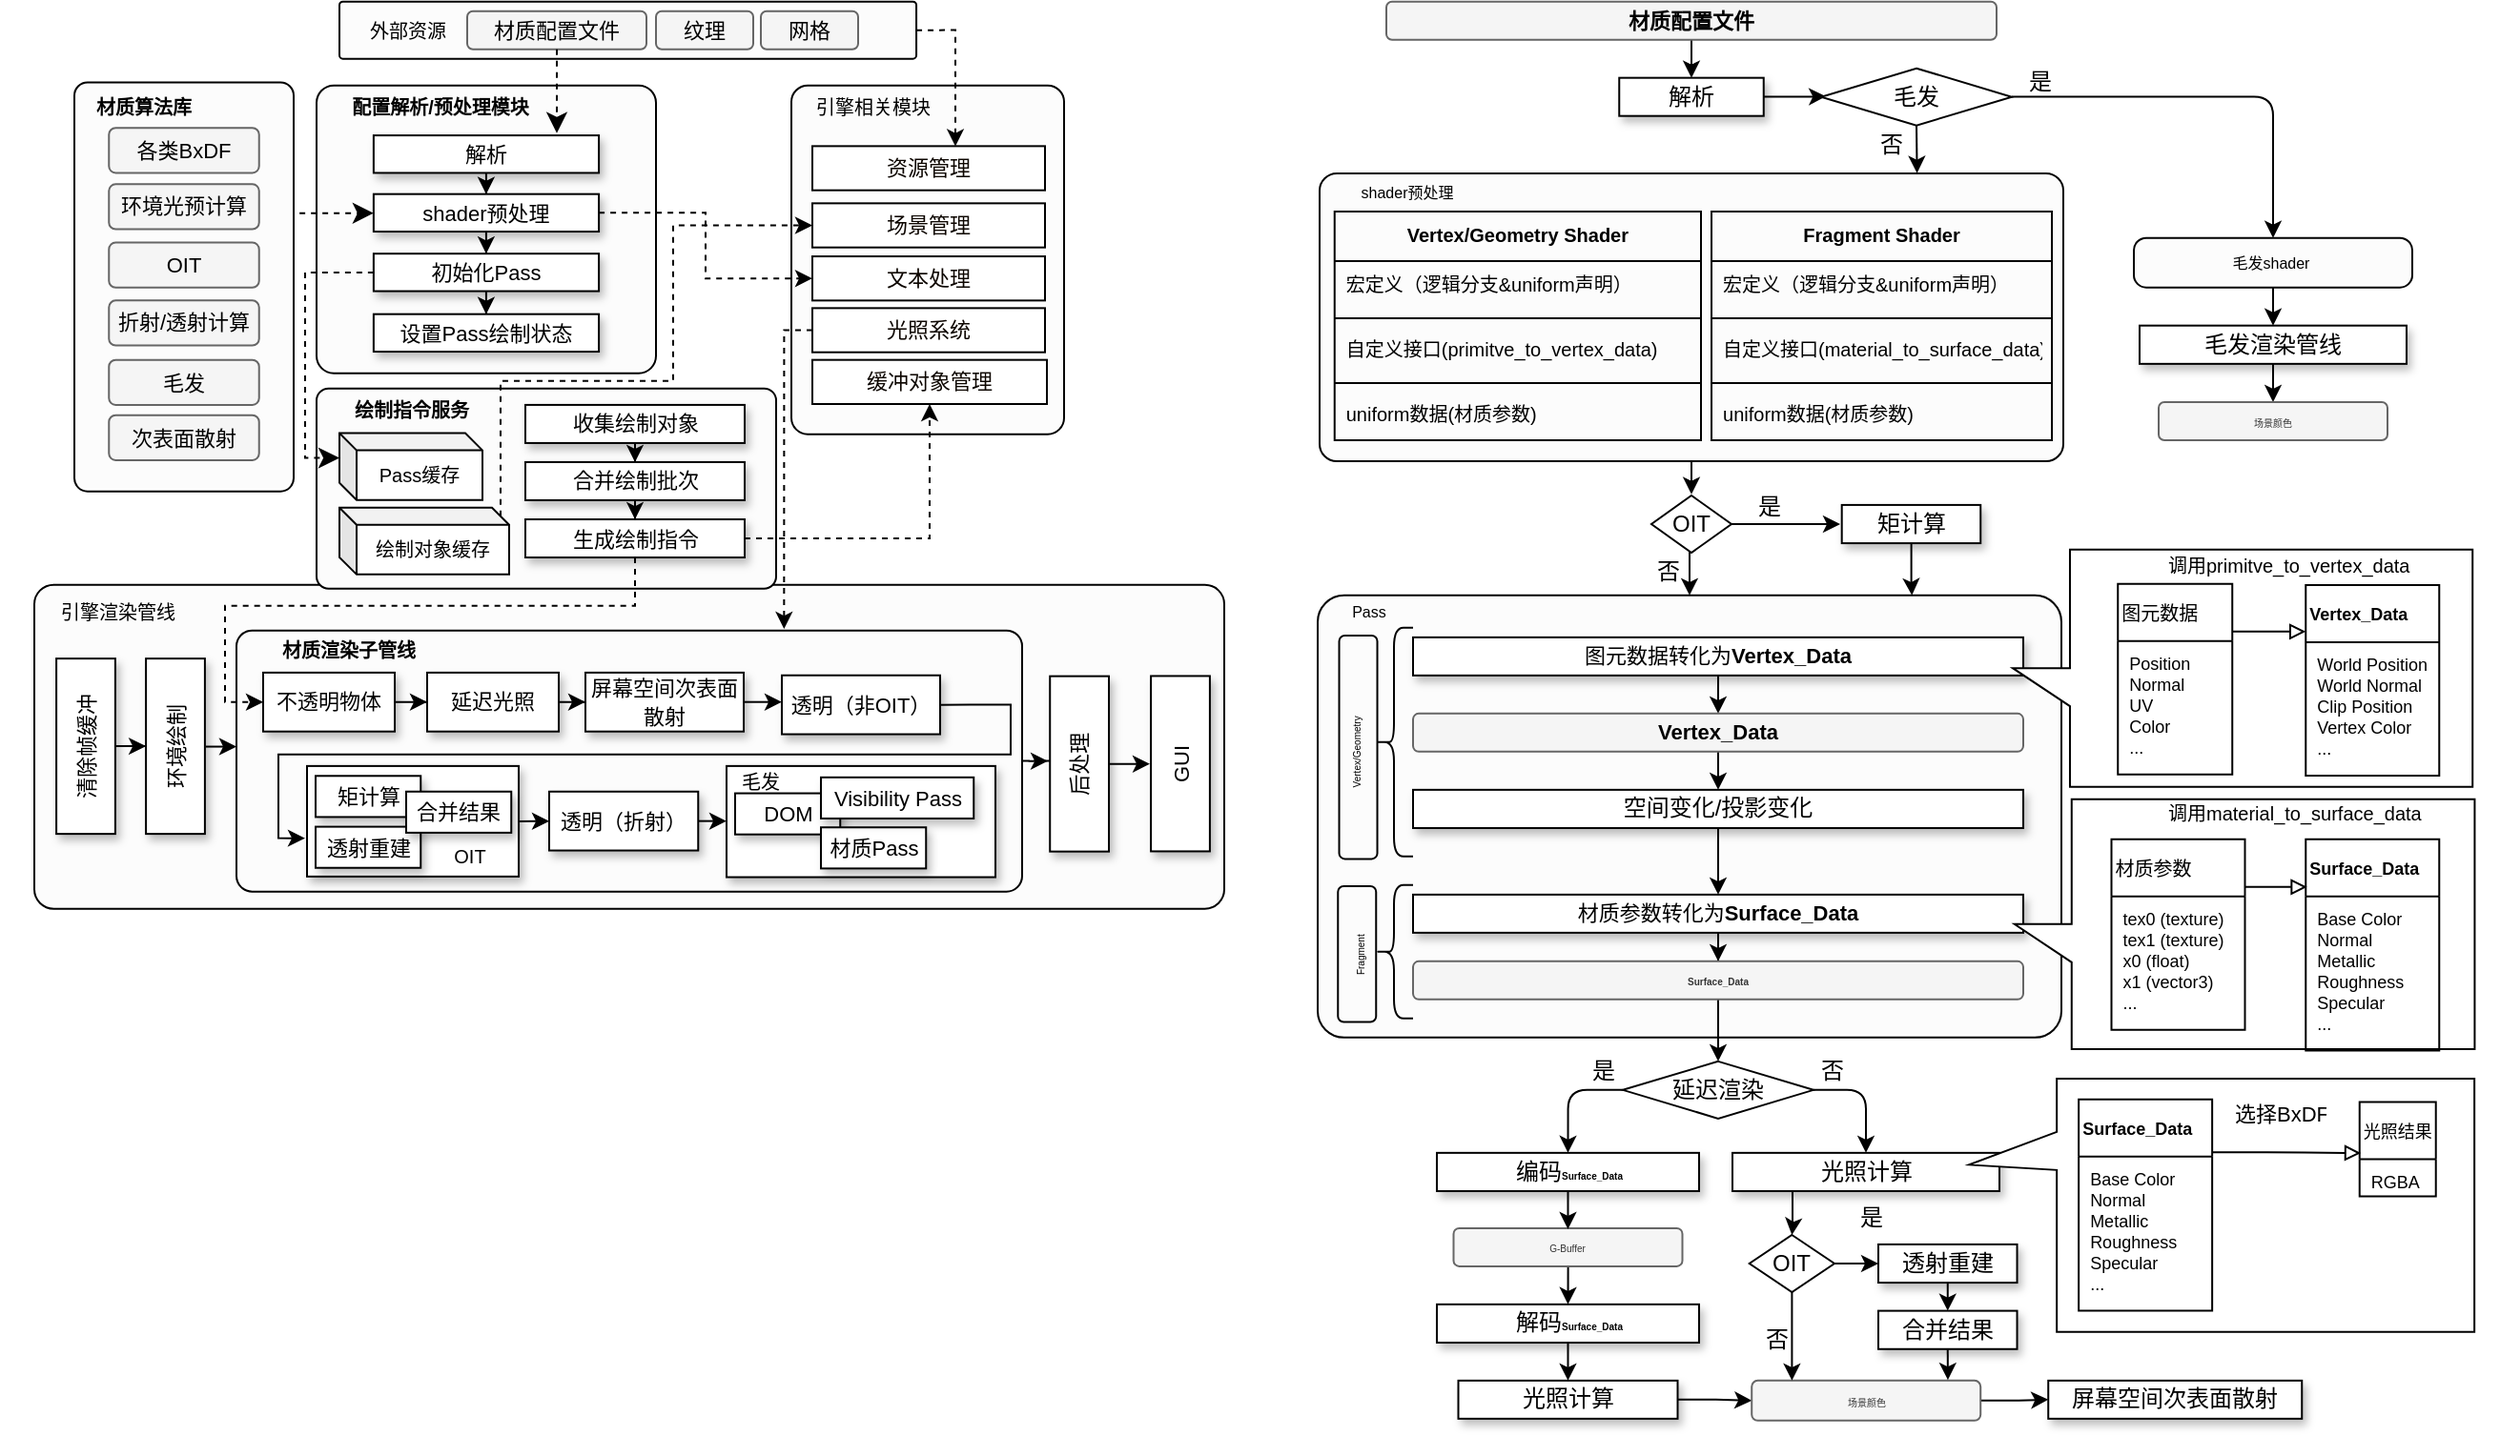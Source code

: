 <mxfile version="20.8.3" type="github">
  <diagram id="rjo74vok-zISJOvy7XTI" name="第 1 页">
    <mxGraphModel dx="1305" dy="319" grid="0" gridSize="10" guides="1" tooltips="1" connect="1" arrows="1" fold="1" page="0" pageScale="1" pageWidth="827" pageHeight="1169" math="0" shadow="0">
      <root>
        <mxCell id="0" />
        <mxCell id="1" parent="0" />
        <mxCell id="yg6qJDh1cPCUDTVsvtTC-190" value="" style="rounded=1;whiteSpace=wrap;html=1;shadow=0;glass=0;sketch=0;fontSize=5;fillColor=#FCFCFC;arcSize=6;" vertex="1" parent="1">
          <mxGeometry x="-464" y="5.84" width="302.53" height="30" as="geometry" />
        </mxCell>
        <mxCell id="yg6qJDh1cPCUDTVsvtTC-159" value="" style="rounded=1;whiteSpace=wrap;html=1;shadow=0;glass=0;sketch=0;fontSize=5;fillColor=#FCFCFC;arcSize=6;" vertex="1" parent="1">
          <mxGeometry x="-624" y="311.84" width="624" height="170" as="geometry" />
        </mxCell>
        <mxCell id="tUKbnSFkeA9dqwj0QO37-302" style="edgeStyle=orthogonalEdgeStyle;rounded=1;orthogonalLoop=1;jettySize=auto;html=1;entryX=0.5;entryY=0;entryDx=0;entryDy=0;fontSize=8;endArrow=classic;endFill=1;" parent="1" source="tUKbnSFkeA9dqwj0QO37-298" target="tUKbnSFkeA9dqwj0QO37-287" edge="1">
          <mxGeometry relative="1" as="geometry" />
        </mxCell>
        <mxCell id="tUKbnSFkeA9dqwj0QO37-298" value="" style="rounded=1;whiteSpace=wrap;html=1;shadow=0;glass=0;sketch=0;fontSize=5;fillColor=#FCFCFC;arcSize=25;" parent="1" vertex="1">
          <mxGeometry x="477" y="129.84" width="146" height="26" as="geometry" />
        </mxCell>
        <mxCell id="tUKbnSFkeA9dqwj0QO37-283" style="edgeStyle=orthogonalEdgeStyle;rounded=1;orthogonalLoop=1;jettySize=auto;html=1;exitX=0.5;exitY=1;exitDx=0;exitDy=0;entryX=0.5;entryY=0;entryDx=0;entryDy=0;fontSize=8;endArrow=classic;endFill=1;" parent="1" target="tUKbnSFkeA9dqwj0QO37-48" edge="1">
          <mxGeometry relative="1" as="geometry">
            <mxPoint x="244" y="289.59" as="sourcePoint" />
          </mxGeometry>
        </mxCell>
        <mxCell id="yg6qJDh1cPCUDTVsvtTC-1" style="edgeStyle=orthogonalEdgeStyle;rounded=0;orthogonalLoop=1;jettySize=auto;html=1;exitX=0.5;exitY=1;exitDx=0;exitDy=0;fontSize=10;" edge="1" parent="1" source="tUKbnSFkeA9dqwj0QO37-219">
          <mxGeometry relative="1" as="geometry">
            <mxPoint x="245" y="264.364" as="targetPoint" />
          </mxGeometry>
        </mxCell>
        <mxCell id="tUKbnSFkeA9dqwj0QO37-219" value="" style="rounded=1;whiteSpace=wrap;html=1;shadow=0;glass=0;sketch=0;fontSize=5;fillColor=#FCFCFC;arcSize=6;" parent="1" vertex="1">
          <mxGeometry x="50" y="96" width="390" height="151" as="geometry" />
        </mxCell>
        <mxCell id="tUKbnSFkeA9dqwj0QO37-48" value="" style="rounded=1;whiteSpace=wrap;html=1;shadow=0;glass=0;sketch=0;fontSize=5;fillColor=#FCFCFC;arcSize=6;" parent="1" vertex="1">
          <mxGeometry x="49" y="317.43" width="390" height="232" as="geometry" />
        </mxCell>
        <mxCell id="tUKbnSFkeA9dqwj0QO37-85" style="edgeStyle=orthogonalEdgeStyle;rounded=1;orthogonalLoop=1;jettySize=auto;html=1;entryX=0.5;entryY=0;entryDx=0;entryDy=0;fontSize=17;" parent="1" source="tUKbnSFkeA9dqwj0QO37-31" target="tUKbnSFkeA9dqwj0QO37-55" edge="1">
          <mxGeometry relative="1" as="geometry" />
        </mxCell>
        <mxCell id="tUKbnSFkeA9dqwj0QO37-31" value="&lt;font style=&quot;font-size: 11px;&quot;&gt;&lt;span style=&quot;font-size: 11px;&quot;&gt;材质参数转化为&lt;/span&gt;&lt;b style=&quot;font-size: 11px;&quot;&gt;Surface_Data&lt;/b&gt;&lt;/font&gt;" style="rounded=0;whiteSpace=wrap;html=1;fontSize=12;glass=0;strokeWidth=1;shadow=1;" parent="1" vertex="1">
          <mxGeometry x="99" y="474.43" width="320" height="20" as="geometry" />
        </mxCell>
        <mxCell id="tUKbnSFkeA9dqwj0QO37-135" style="edgeStyle=orthogonalEdgeStyle;rounded=1;orthogonalLoop=1;jettySize=auto;html=1;entryX=0.5;entryY=0;entryDx=0;entryDy=0;fontSize=12;" parent="1" source="tUKbnSFkeA9dqwj0QO37-43" target="tUKbnSFkeA9dqwj0QO37-87" edge="1">
          <mxGeometry relative="1" as="geometry" />
        </mxCell>
        <mxCell id="tUKbnSFkeA9dqwj0QO37-43" value="G-Buffer" style="rounded=1;whiteSpace=wrap;html=1;shadow=0;glass=0;sketch=0;fontSize=5;fillColor=#f5f5f5;fontColor=#333333;strokeColor=#666666;" parent="1" vertex="1">
          <mxGeometry x="120.25" y="649.44" width="120" height="20" as="geometry" />
        </mxCell>
        <mxCell id="B5aVXFW-BJuEiM90mPMr-1" style="edgeStyle=orthogonalEdgeStyle;rounded=0;orthogonalLoop=1;jettySize=auto;html=1;entryX=0;entryY=0.5;entryDx=0;entryDy=0;" parent="1" source="tUKbnSFkeA9dqwj0QO37-46" target="tUKbnSFkeA9dqwj0QO37-68" edge="1">
          <mxGeometry relative="1" as="geometry" />
        </mxCell>
        <mxCell id="tUKbnSFkeA9dqwj0QO37-46" value="光照计算" style="rounded=0;whiteSpace=wrap;html=1;fontSize=12;glass=0;strokeWidth=1;shadow=1;" parent="1" vertex="1">
          <mxGeometry x="122.75" y="729.43" width="115" height="20" as="geometry" />
        </mxCell>
        <mxCell id="yg6qJDh1cPCUDTVsvtTC-13" style="edgeStyle=orthogonalEdgeStyle;rounded=0;orthogonalLoop=1;jettySize=auto;html=1;exitX=0.5;exitY=1;exitDx=0;exitDy=0;entryX=0.5;entryY=0;entryDx=0;entryDy=0;entryPerimeter=0;fontSize=10;" edge="1" parent="1" source="tUKbnSFkeA9dqwj0QO37-47" target="yg6qJDh1cPCUDTVsvtTC-11">
          <mxGeometry relative="1" as="geometry">
            <Array as="points">
              <mxPoint x="298" y="630" />
              <mxPoint x="298" y="650" />
            </Array>
          </mxGeometry>
        </mxCell>
        <mxCell id="tUKbnSFkeA9dqwj0QO37-47" value="光照计算" style="rounded=0;whiteSpace=wrap;html=1;fontSize=12;glass=0;strokeWidth=1;shadow=1;" parent="1" vertex="1">
          <mxGeometry x="266.5" y="609.93" width="140" height="20.079" as="geometry" />
        </mxCell>
        <mxCell id="tUKbnSFkeA9dqwj0QO37-50" value="Fragment" style="text;html=1;strokeColor=none;fillColor=none;align=center;verticalAlign=middle;whiteSpace=wrap;rounded=0;shadow=0;glass=0;sketch=0;fontSize=5;rotation=270;" parent="1" vertex="1">
          <mxGeometry x="40.26" y="490.59" width="60" height="30" as="geometry" />
        </mxCell>
        <mxCell id="tUKbnSFkeA9dqwj0QO37-128" value="" style="edgeStyle=orthogonalEdgeStyle;rounded=1;orthogonalLoop=1;jettySize=auto;html=1;fontSize=12;exitX=0.5;exitY=1;exitDx=0;exitDy=0;" parent="1" source="tUKbnSFkeA9dqwj0QO37-55" target="tUKbnSFkeA9dqwj0QO37-127" edge="1">
          <mxGeometry relative="1" as="geometry">
            <mxPoint x="259" y="541.93" as="sourcePoint" />
          </mxGeometry>
        </mxCell>
        <mxCell id="tUKbnSFkeA9dqwj0QO37-55" value="&lt;b&gt;Surface_Data&lt;/b&gt;" style="rounded=1;whiteSpace=wrap;html=1;shadow=0;glass=0;sketch=0;fontSize=5;fillColor=#f5f5f5;fontColor=#333333;strokeColor=#666666;" parent="1" vertex="1">
          <mxGeometry x="99" y="509.43" width="320" height="20" as="geometry" />
        </mxCell>
        <mxCell id="B5aVXFW-BJuEiM90mPMr-5" style="edgeStyle=orthogonalEdgeStyle;rounded=0;orthogonalLoop=1;jettySize=auto;html=1;" parent="1" source="tUKbnSFkeA9dqwj0QO37-68" target="B5aVXFW-BJuEiM90mPMr-4" edge="1">
          <mxGeometry relative="1" as="geometry" />
        </mxCell>
        <mxCell id="tUKbnSFkeA9dqwj0QO37-68" value="场景颜色" style="rounded=1;whiteSpace=wrap;html=1;shadow=0;glass=0;sketch=0;fontSize=5;fillColor=#f5f5f5;fontColor=#333333;strokeColor=#666666;" parent="1" vertex="1">
          <mxGeometry x="276.61" y="729.43" width="120" height="21" as="geometry" />
        </mxCell>
        <mxCell id="tUKbnSFkeA9dqwj0QO37-136" style="edgeStyle=orthogonalEdgeStyle;rounded=1;orthogonalLoop=1;jettySize=auto;html=1;entryX=0.5;entryY=0;entryDx=0;entryDy=0;fontSize=12;" parent="1" source="tUKbnSFkeA9dqwj0QO37-81" target="tUKbnSFkeA9dqwj0QO37-43" edge="1">
          <mxGeometry relative="1" as="geometry" />
        </mxCell>
        <mxCell id="tUKbnSFkeA9dqwj0QO37-81" value="编码&lt;b style=&quot;font-size: 5px;&quot;&gt;Surface_Data&lt;/b&gt;" style="rounded=0;whiteSpace=wrap;html=1;fontSize=12;glass=0;strokeWidth=1;shadow=1;" parent="1" vertex="1">
          <mxGeometry x="111.5" y="609.93" width="137.5" height="20.079" as="geometry" />
        </mxCell>
        <mxCell id="tUKbnSFkeA9dqwj0QO37-91" style="edgeStyle=orthogonalEdgeStyle;rounded=1;orthogonalLoop=1;jettySize=auto;html=1;exitX=0.5;exitY=1;exitDx=0;exitDy=0;entryX=0.5;entryY=0;entryDx=0;entryDy=0;fontSize=17;" parent="1" source="tUKbnSFkeA9dqwj0QO37-87" target="tUKbnSFkeA9dqwj0QO37-46" edge="1">
          <mxGeometry relative="1" as="geometry" />
        </mxCell>
        <mxCell id="tUKbnSFkeA9dqwj0QO37-87" value="解码&lt;b style=&quot;font-size: 5px;&quot;&gt;Surface_Data&lt;/b&gt;" style="rounded=0;whiteSpace=wrap;html=1;fontSize=12;glass=0;strokeWidth=1;shadow=1;" parent="1" vertex="1">
          <mxGeometry x="111.5" y="689.43" width="137.5" height="20.079" as="geometry" />
        </mxCell>
        <mxCell id="tUKbnSFkeA9dqwj0QO37-96" style="edgeStyle=orthogonalEdgeStyle;rounded=1;orthogonalLoop=1;jettySize=auto;html=1;entryX=0.5;entryY=0;entryDx=0;entryDy=0;fontSize=17;" parent="1" source="tUKbnSFkeA9dqwj0QO37-97" target="tUKbnSFkeA9dqwj0QO37-100" edge="1">
          <mxGeometry relative="1" as="geometry" />
        </mxCell>
        <mxCell id="tUKbnSFkeA9dqwj0QO37-97" value="&lt;font style=&quot;font-size: 11px;&quot;&gt;图元数据转化为&lt;b style=&quot;font-size: 11px;&quot;&gt;Vertex_Data&lt;/b&gt;&lt;/font&gt;" style="rounded=0;whiteSpace=wrap;html=1;fontSize=12;glass=0;strokeWidth=1;shadow=1;" parent="1" vertex="1">
          <mxGeometry x="99" y="339.43" width="320" height="20" as="geometry" />
        </mxCell>
        <mxCell id="tUKbnSFkeA9dqwj0QO37-103" style="edgeStyle=orthogonalEdgeStyle;rounded=1;orthogonalLoop=1;jettySize=auto;html=1;exitX=0.5;exitY=1;exitDx=0;exitDy=0;entryX=0.5;entryY=0;entryDx=0;entryDy=0;fontSize=11;" parent="1" source="tUKbnSFkeA9dqwj0QO37-98" target="tUKbnSFkeA9dqwj0QO37-31" edge="1">
          <mxGeometry relative="1" as="geometry" />
        </mxCell>
        <mxCell id="tUKbnSFkeA9dqwj0QO37-98" value="空间变化/投影变化" style="rounded=0;whiteSpace=wrap;html=1;fontSize=12;glass=0;strokeWidth=1;shadow=1;" parent="1" vertex="1">
          <mxGeometry x="99" y="419.43" width="320" height="20.079" as="geometry" />
        </mxCell>
        <mxCell id="tUKbnSFkeA9dqwj0QO37-102" value="" style="edgeStyle=orthogonalEdgeStyle;rounded=1;orthogonalLoop=1;jettySize=auto;html=1;fontSize=11;" parent="1" source="tUKbnSFkeA9dqwj0QO37-100" target="tUKbnSFkeA9dqwj0QO37-98" edge="1">
          <mxGeometry relative="1" as="geometry" />
        </mxCell>
        <mxCell id="tUKbnSFkeA9dqwj0QO37-100" value="&lt;b style=&quot;color: rgb(0, 0, 0); font-size: 11px;&quot;&gt;Vertex_Data&lt;/b&gt;" style="rounded=1;whiteSpace=wrap;html=1;shadow=0;glass=0;sketch=0;fontSize=5;fillColor=#f5f5f5;fontColor=#333333;strokeColor=#666666;" parent="1" vertex="1">
          <mxGeometry x="99" y="379.43" width="320" height="20" as="geometry" />
        </mxCell>
        <mxCell id="tUKbnSFkeA9dqwj0QO37-113" value="是" style="text;html=1;strokeColor=none;fillColor=none;align=center;verticalAlign=middle;whiteSpace=wrap;rounded=0;shadow=0;glass=0;dashed=1;sketch=0;fontSize=12;" parent="1" vertex="1">
          <mxGeometry x="169" y="551.93" width="60" height="30" as="geometry" />
        </mxCell>
        <mxCell id="tUKbnSFkeA9dqwj0QO37-115" value="否" style="text;html=1;strokeColor=none;fillColor=none;align=center;verticalAlign=middle;whiteSpace=wrap;rounded=0;shadow=0;glass=0;dashed=1;sketch=0;fontSize=12;" parent="1" vertex="1">
          <mxGeometry x="289" y="551.93" width="60" height="30" as="geometry" />
        </mxCell>
        <mxCell id="tUKbnSFkeA9dqwj0QO37-118" value="" style="shape=curlyBracket;whiteSpace=wrap;html=1;rounded=1;flipH=1;labelPosition=right;verticalLabelPosition=middle;align=left;verticalAlign=middle;shadow=0;glass=0;sketch=0;strokeColor=#030303;fontSize=12;fillColor=default;rotation=-180;" parent="1" vertex="1">
          <mxGeometry x="79" y="334.43" width="20" height="120" as="geometry" />
        </mxCell>
        <mxCell id="tUKbnSFkeA9dqwj0QO37-119" value="" style="shape=curlyBracket;whiteSpace=wrap;html=1;rounded=1;flipH=1;labelPosition=right;verticalLabelPosition=middle;align=left;verticalAlign=middle;shadow=0;glass=0;sketch=0;strokeColor=#030303;fontSize=12;fillColor=default;rotation=-180;" parent="1" vertex="1">
          <mxGeometry x="79" y="469.43" width="20" height="70" as="geometry" />
        </mxCell>
        <mxCell id="tUKbnSFkeA9dqwj0QO37-129" style="edgeStyle=orthogonalEdgeStyle;rounded=1;orthogonalLoop=1;jettySize=auto;html=1;entryX=0.5;entryY=0;entryDx=0;entryDy=0;fontSize=12;exitX=0;exitY=0.5;exitDx=0;exitDy=0;exitPerimeter=0;" parent="1" source="tUKbnSFkeA9dqwj0QO37-127" target="tUKbnSFkeA9dqwj0QO37-81" edge="1">
          <mxGeometry relative="1" as="geometry" />
        </mxCell>
        <mxCell id="tUKbnSFkeA9dqwj0QO37-130" style="edgeStyle=orthogonalEdgeStyle;rounded=1;orthogonalLoop=1;jettySize=auto;html=1;entryX=0.5;entryY=0;entryDx=0;entryDy=0;fontSize=12;exitX=1;exitY=0.5;exitDx=0;exitDy=0;exitPerimeter=0;" parent="1" source="tUKbnSFkeA9dqwj0QO37-127" target="tUKbnSFkeA9dqwj0QO37-47" edge="1">
          <mxGeometry relative="1" as="geometry" />
        </mxCell>
        <mxCell id="tUKbnSFkeA9dqwj0QO37-127" value="延迟渲染" style="strokeWidth=1;html=1;shape=mxgraph.flowchart.decision;whiteSpace=wrap;rounded=1;shadow=0;glass=0;sketch=0;strokeColor=#030303;fontSize=12;fillColor=default;" parent="1" vertex="1">
          <mxGeometry x="209" y="561.93" width="100" height="30" as="geometry" />
        </mxCell>
        <mxCell id="tUKbnSFkeA9dqwj0QO37-139" value="" style="rounded=1;whiteSpace=wrap;html=1;shadow=0;glass=0;sketch=0;strokeColor=default;strokeWidth=1;fontSize=12;fillColor=none;rotation=-90;" parent="1" vertex="1">
          <mxGeometry x="34" y="495.59" width="71.25" height="20" as="geometry" />
        </mxCell>
        <mxCell id="tUKbnSFkeA9dqwj0QO37-162" value="Vertex/Geometry Shader" style="swimlane;fontStyle=1;align=center;verticalAlign=top;childLayout=stackLayout;horizontal=1;startSize=26;horizontalStack=0;resizeParent=1;resizeParentMax=0;resizeLast=0;collapsible=1;marginBottom=0;rounded=0;shadow=0;glass=0;sketch=0;strokeColor=default;strokeWidth=1;fontSize=10;fillColor=none;swimlaneFillColor=none;" parent="1" vertex="1">
          <mxGeometry x="57.87" y="116" width="192.13" height="120" as="geometry" />
        </mxCell>
        <mxCell id="tUKbnSFkeA9dqwj0QO37-163" value="宏定义（逻辑分支&amp;uniform声明）" style="text;strokeColor=none;fillColor=none;align=left;verticalAlign=top;spacingLeft=4;spacingRight=4;overflow=hidden;rotatable=0;points=[[0,0.5],[1,0.5]];portConstraint=eastwest;rounded=1;shadow=0;glass=0;sketch=0;strokeWidth=1;fontSize=10;noLabel=0;" parent="tUKbnSFkeA9dqwj0QO37-162" vertex="1">
          <mxGeometry y="26" width="192.13" height="26" as="geometry" />
        </mxCell>
        <mxCell id="tUKbnSFkeA9dqwj0QO37-164" value="" style="line;strokeWidth=1;fillColor=none;align=left;verticalAlign=middle;spacingTop=-1;spacingLeft=3;spacingRight=3;rotatable=0;labelPosition=right;points=[];portConstraint=eastwest;strokeColor=inherit;rounded=1;shadow=0;glass=0;sketch=0;fontSize=12;" parent="tUKbnSFkeA9dqwj0QO37-162" vertex="1">
          <mxGeometry y="52" width="192.13" height="8" as="geometry" />
        </mxCell>
        <mxCell id="tUKbnSFkeA9dqwj0QO37-165" value="自定义接口(primitve_to_vertex_data)" style="text;strokeColor=none;fillColor=none;align=left;verticalAlign=top;spacingLeft=4;spacingRight=4;overflow=hidden;rotatable=0;points=[[0,0.5],[1,0.5]];portConstraint=eastwest;rounded=1;shadow=0;glass=0;sketch=0;strokeWidth=1;fontSize=10;" parent="tUKbnSFkeA9dqwj0QO37-162" vertex="1">
          <mxGeometry y="60" width="192.13" height="26" as="geometry" />
        </mxCell>
        <mxCell id="tUKbnSFkeA9dqwj0QO37-209" value="" style="line;strokeWidth=1;fillColor=none;align=left;verticalAlign=middle;spacingTop=-1;spacingLeft=3;spacingRight=3;rotatable=0;labelPosition=right;points=[];portConstraint=eastwest;strokeColor=inherit;rounded=1;shadow=0;glass=0;sketch=0;fontSize=12;" parent="tUKbnSFkeA9dqwj0QO37-162" vertex="1">
          <mxGeometry y="86" width="192.13" height="8" as="geometry" />
        </mxCell>
        <mxCell id="tUKbnSFkeA9dqwj0QO37-208" value="uniform数据(材质参数)" style="text;strokeColor=none;fillColor=none;align=left;verticalAlign=top;spacingLeft=4;spacingRight=4;overflow=hidden;rotatable=0;points=[[0,0.5],[1,0.5]];portConstraint=eastwest;rounded=1;shadow=0;glass=0;sketch=0;strokeWidth=1;fontSize=10;" parent="tUKbnSFkeA9dqwj0QO37-162" vertex="1">
          <mxGeometry y="94" width="192.13" height="26" as="geometry" />
        </mxCell>
        <mxCell id="tUKbnSFkeA9dqwj0QO37-178" value="" style="shape=callout;whiteSpace=wrap;html=1;perimeter=calloutPerimeter;rounded=1;shadow=0;glass=0;sketch=0;strokeColor=default;strokeWidth=1;fontSize=13;fillColor=default;rotation=90;arcSize=0;" parent="1" vertex="1">
          <mxGeometry x="471.8" y="235" width="124.5" height="241.13" as="geometry" />
        </mxCell>
        <mxCell id="tUKbnSFkeA9dqwj0QO37-160" value="Vertex_Data" style="swimlane;childLayout=stackLayout;horizontal=1;startSize=30;horizontalStack=0;rounded=0;fontSize=9;fontStyle=1;strokeWidth=1;resizeParent=0;resizeLast=1;shadow=0;dashed=0;align=left;glass=0;sketch=0;strokeColor=default;fillColor=none;" parent="1" vertex="1">
          <mxGeometry x="567.14" y="311.98" width="70" height="100" as="geometry" />
        </mxCell>
        <mxCell id="tUKbnSFkeA9dqwj0QO37-161" value="World Position&#xa;World Normal&#xa;Clip Position&#xa;Vertex Color&#xa;...&#xa;" style="align=left;strokeColor=none;fillColor=none;spacingLeft=4;fontSize=9;verticalAlign=top;resizable=0;rotatable=0;part=1;rounded=1;shadow=0;glass=0;sketch=0;strokeWidth=1;" parent="tUKbnSFkeA9dqwj0QO37-160" vertex="1">
          <mxGeometry y="30" width="70" height="70" as="geometry" />
        </mxCell>
        <mxCell id="tUKbnSFkeA9dqwj0QO37-183" style="edgeStyle=orthogonalEdgeStyle;rounded=1;orthogonalLoop=1;jettySize=auto;html=1;exitX=0.5;exitY=1;exitDx=0;exitDy=0;fontSize=9;" parent="tUKbnSFkeA9dqwj0QO37-160" edge="1">
          <mxGeometry relative="1" as="geometry">
            <mxPoint x="35" y="76.5" as="sourcePoint" />
            <mxPoint x="35" y="76.5" as="targetPoint" />
          </mxGeometry>
        </mxCell>
        <mxCell id="tUKbnSFkeA9dqwj0QO37-230" style="edgeStyle=orthogonalEdgeStyle;rounded=1;orthogonalLoop=1;jettySize=auto;html=1;exitX=1;exitY=0.25;exitDx=0;exitDy=0;entryX=0;entryY=0.25;entryDx=0;entryDy=0;fontSize=11;endArrow=block;endFill=0;" parent="1" source="tUKbnSFkeA9dqwj0QO37-180" target="tUKbnSFkeA9dqwj0QO37-160" edge="1">
          <mxGeometry relative="1" as="geometry" />
        </mxCell>
        <mxCell id="tUKbnSFkeA9dqwj0QO37-180" value="图元数据" style="swimlane;childLayout=stackLayout;horizontal=1;startSize=30;horizontalStack=0;rounded=0;fontSize=10;fontStyle=0;strokeWidth=1;resizeParent=0;resizeLast=1;shadow=0;dashed=0;align=left;glass=0;sketch=0;strokeColor=default;fillColor=none;" parent="1" vertex="1">
          <mxGeometry x="468.62" y="311.43" width="60" height="100" as="geometry" />
        </mxCell>
        <mxCell id="tUKbnSFkeA9dqwj0QO37-181" value="Position&#xa;Normal&#xa;UV&#xa;Color&#xa;...&#xa;&#xa;" style="align=left;strokeColor=none;fillColor=none;spacingLeft=4;fontSize=9;verticalAlign=top;resizable=0;rotatable=0;part=1;rounded=1;shadow=0;glass=0;sketch=0;strokeWidth=1;" parent="tUKbnSFkeA9dqwj0QO37-180" vertex="1">
          <mxGeometry y="30" width="60" height="70" as="geometry" />
        </mxCell>
        <mxCell id="tUKbnSFkeA9dqwj0QO37-194" value="" style="shape=callout;whiteSpace=wrap;html=1;perimeter=calloutPerimeter;rounded=1;shadow=0;glass=0;sketch=0;strokeColor=default;strokeWidth=1;fontSize=13;fillColor=default;rotation=90;arcSize=0;" parent="1" vertex="1">
          <mxGeometry x="469.5" y="369.25" width="131.102" height="241.338" as="geometry" />
        </mxCell>
        <mxCell id="tUKbnSFkeA9dqwj0QO37-188" value="Surface_Data" style="swimlane;childLayout=stackLayout;horizontal=1;startSize=30;horizontalStack=0;rounded=0;fontSize=9;fontStyle=1;strokeWidth=1;resizeParent=0;resizeLast=1;shadow=0;dashed=0;align=left;glass=0;sketch=0;strokeColor=default;fillColor=none;" parent="1" vertex="1">
          <mxGeometry x="567.14" y="445.43" width="70" height="110.88" as="geometry" />
        </mxCell>
        <mxCell id="tUKbnSFkeA9dqwj0QO37-189" value="Base Color&#xa;Normal&#xa;Metallic&#xa;Roughness&#xa;Specular&#xa;...&#xa;" style="align=left;strokeColor=none;fillColor=none;spacingLeft=4;fontSize=9;verticalAlign=top;resizable=0;rotatable=0;part=1;rounded=1;shadow=0;glass=0;sketch=0;strokeWidth=1;" parent="tUKbnSFkeA9dqwj0QO37-188" vertex="1">
          <mxGeometry y="30" width="70" height="80.88" as="geometry" />
        </mxCell>
        <mxCell id="tUKbnSFkeA9dqwj0QO37-190" style="edgeStyle=orthogonalEdgeStyle;rounded=1;orthogonalLoop=1;jettySize=auto;html=1;exitX=0.5;exitY=1;exitDx=0;exitDy=0;fontSize=9;" parent="tUKbnSFkeA9dqwj0QO37-188" source="tUKbnSFkeA9dqwj0QO37-189" target="tUKbnSFkeA9dqwj0QO37-189" edge="1">
          <mxGeometry relative="1" as="geometry" />
        </mxCell>
        <mxCell id="tUKbnSFkeA9dqwj0QO37-247" style="edgeStyle=orthogonalEdgeStyle;rounded=1;orthogonalLoop=1;jettySize=auto;html=1;exitX=1;exitY=0.25;exitDx=0;exitDy=0;fontSize=11;endArrow=block;endFill=0;entryX=0.009;entryY=0.223;entryDx=0;entryDy=0;entryPerimeter=0;" parent="1" source="tUKbnSFkeA9dqwj0QO37-191" target="tUKbnSFkeA9dqwj0QO37-188" edge="1">
          <mxGeometry relative="1" as="geometry">
            <mxPoint x="575.25" y="465.87" as="targetPoint" />
          </mxGeometry>
        </mxCell>
        <mxCell id="tUKbnSFkeA9dqwj0QO37-191" value="材质参数" style="swimlane;childLayout=stackLayout;horizontal=1;startSize=30;horizontalStack=0;rounded=0;fontSize=10;fontStyle=0;strokeWidth=1;resizeParent=0;resizeLast=1;shadow=0;dashed=0;align=left;glass=0;sketch=0;strokeColor=default;fillColor=none;" parent="1" vertex="1">
          <mxGeometry x="465.25" y="445.43" width="70" height="100" as="geometry" />
        </mxCell>
        <mxCell id="tUKbnSFkeA9dqwj0QO37-192" value="tex0 (texture)&#xa;tex1 (texture)&#xa;x0 (float)&#xa;x1 (vector3)&#xa;...&#xa;" style="align=left;strokeColor=none;fillColor=none;spacingLeft=4;fontSize=9;verticalAlign=top;resizable=0;rotatable=0;part=1;rounded=1;shadow=0;glass=0;sketch=0;strokeWidth=1;" parent="tUKbnSFkeA9dqwj0QO37-191" vertex="1">
          <mxGeometry y="30" width="70" height="70" as="geometry" />
        </mxCell>
        <mxCell id="tUKbnSFkeA9dqwj0QO37-195" value="" style="shape=callout;whiteSpace=wrap;html=1;perimeter=calloutPerimeter;rounded=1;shadow=0;glass=0;sketch=0;strokeColor=default;strokeWidth=1;fontSize=9;fillColor=default;rotation=90;position2=0.34;size=46;position=0.21;arcSize=0;" parent="1" vertex="1">
          <mxGeometry x="456.61" y="504.96" width="132.93" height="265" as="geometry" />
        </mxCell>
        <mxCell id="tUKbnSFkeA9dqwj0QO37-200" value="光照结果" style="swimlane;childLayout=stackLayout;horizontal=1;startSize=30;horizontalStack=0;rounded=0;fontSize=9;fontStyle=0;strokeWidth=1;resizeParent=0;resizeLast=1;shadow=0;dashed=0;align=left;glass=0;sketch=0;strokeColor=default;fillColor=none;" parent="1" vertex="1">
          <mxGeometry x="595.37" y="583.31" width="40" height="49.5" as="geometry" />
        </mxCell>
        <mxCell id="tUKbnSFkeA9dqwj0QO37-201" value="RGBA" style="align=left;strokeColor=none;fillColor=none;spacingLeft=4;fontSize=9;verticalAlign=top;resizable=0;rotatable=0;part=1;rounded=1;shadow=0;glass=0;sketch=0;strokeWidth=1;" parent="tUKbnSFkeA9dqwj0QO37-200" vertex="1">
          <mxGeometry y="30" width="40" height="19.5" as="geometry" />
        </mxCell>
        <mxCell id="tUKbnSFkeA9dqwj0QO37-202" style="edgeStyle=orthogonalEdgeStyle;rounded=1;orthogonalLoop=1;jettySize=auto;html=1;exitX=0.5;exitY=1;exitDx=0;exitDy=0;fontSize=9;" parent="tUKbnSFkeA9dqwj0QO37-200" source="tUKbnSFkeA9dqwj0QO37-201" target="tUKbnSFkeA9dqwj0QO37-201" edge="1">
          <mxGeometry relative="1" as="geometry" />
        </mxCell>
        <mxCell id="tUKbnSFkeA9dqwj0QO37-257" style="edgeStyle=orthogonalEdgeStyle;rounded=1;orthogonalLoop=1;jettySize=auto;html=1;exitX=1;exitY=0.25;exitDx=0;exitDy=0;entryX=0.016;entryY=0.54;entryDx=0;entryDy=0;entryPerimeter=0;fontSize=8;endArrow=block;endFill=0;" parent="1" source="tUKbnSFkeA9dqwj0QO37-205" target="tUKbnSFkeA9dqwj0QO37-200" edge="1">
          <mxGeometry relative="1" as="geometry" />
        </mxCell>
        <mxCell id="tUKbnSFkeA9dqwj0QO37-205" value="Surface_Data" style="swimlane;childLayout=stackLayout;horizontal=1;startSize=30;horizontalStack=0;rounded=0;fontSize=9;fontStyle=1;strokeWidth=1;resizeParent=0;resizeLast=1;shadow=0;dashed=0;align=left;glass=0;sketch=0;strokeColor=default;fillColor=none;" parent="1" vertex="1">
          <mxGeometry x="448.07" y="581.93" width="70" height="110.88" as="geometry" />
        </mxCell>
        <mxCell id="tUKbnSFkeA9dqwj0QO37-206" value="Base Color&#xa;Normal&#xa;Metallic&#xa;Roughness&#xa;Specular&#xa;...&#xa;" style="align=left;strokeColor=none;fillColor=none;spacingLeft=4;fontSize=9;verticalAlign=top;resizable=0;rotatable=0;part=1;rounded=1;shadow=0;glass=0;sketch=0;strokeWidth=1;" parent="tUKbnSFkeA9dqwj0QO37-205" vertex="1">
          <mxGeometry y="30" width="70" height="80.88" as="geometry" />
        </mxCell>
        <mxCell id="tUKbnSFkeA9dqwj0QO37-207" style="edgeStyle=orthogonalEdgeStyle;rounded=1;orthogonalLoop=1;jettySize=auto;html=1;exitX=0.5;exitY=1;exitDx=0;exitDy=0;fontSize=9;" parent="tUKbnSFkeA9dqwj0QO37-205" source="tUKbnSFkeA9dqwj0QO37-206" target="tUKbnSFkeA9dqwj0QO37-206" edge="1">
          <mxGeometry relative="1" as="geometry" />
        </mxCell>
        <mxCell id="tUKbnSFkeA9dqwj0QO37-210" value="Fragment Shader" style="swimlane;fontStyle=1;align=center;verticalAlign=top;childLayout=stackLayout;horizontal=1;startSize=26;horizontalStack=0;resizeParent=1;resizeParentMax=0;resizeLast=0;collapsible=1;marginBottom=0;rounded=0;shadow=0;glass=0;sketch=0;strokeColor=default;strokeWidth=1;fontSize=10;fillColor=none;swimlaneFillColor=none;" parent="1" vertex="1">
          <mxGeometry x="255.511" y="116" width="178.52" height="120" as="geometry" />
        </mxCell>
        <mxCell id="tUKbnSFkeA9dqwj0QO37-211" value="宏定义（逻辑分支&amp;uniform声明）" style="text;strokeColor=none;fillColor=none;align=left;verticalAlign=top;spacingLeft=4;spacingRight=4;overflow=hidden;rotatable=0;points=[[0,0.5],[1,0.5]];portConstraint=eastwest;rounded=1;shadow=0;glass=0;sketch=0;strokeWidth=1;fontSize=10;noLabel=0;" parent="tUKbnSFkeA9dqwj0QO37-210" vertex="1">
          <mxGeometry y="26" width="178.52" height="26" as="geometry" />
        </mxCell>
        <mxCell id="tUKbnSFkeA9dqwj0QO37-212" value="" style="line;strokeWidth=1;fillColor=none;align=left;verticalAlign=middle;spacingTop=-1;spacingLeft=3;spacingRight=3;rotatable=0;labelPosition=right;points=[];portConstraint=eastwest;strokeColor=inherit;rounded=1;shadow=0;glass=0;sketch=0;fontSize=12;" parent="tUKbnSFkeA9dqwj0QO37-210" vertex="1">
          <mxGeometry y="52" width="178.52" height="8" as="geometry" />
        </mxCell>
        <mxCell id="tUKbnSFkeA9dqwj0QO37-213" value="自定义接口(material_to_surface_data)" style="text;strokeColor=none;fillColor=none;align=left;verticalAlign=top;spacingLeft=4;spacingRight=4;overflow=hidden;rotatable=0;points=[[0,0.5],[1,0.5]];portConstraint=eastwest;rounded=1;shadow=0;glass=0;sketch=0;strokeWidth=1;fontSize=10;" parent="tUKbnSFkeA9dqwj0QO37-210" vertex="1">
          <mxGeometry y="60" width="178.52" height="26" as="geometry" />
        </mxCell>
        <mxCell id="tUKbnSFkeA9dqwj0QO37-214" value="" style="line;strokeWidth=1;fillColor=none;align=left;verticalAlign=middle;spacingTop=-1;spacingLeft=3;spacingRight=3;rotatable=0;labelPosition=right;points=[];portConstraint=eastwest;strokeColor=inherit;rounded=1;shadow=0;glass=0;sketch=0;fontSize=12;" parent="tUKbnSFkeA9dqwj0QO37-210" vertex="1">
          <mxGeometry y="86" width="178.52" height="8" as="geometry" />
        </mxCell>
        <mxCell id="tUKbnSFkeA9dqwj0QO37-215" value="uniform数据(材质参数)" style="text;strokeColor=none;fillColor=none;align=left;verticalAlign=top;spacingLeft=4;spacingRight=4;overflow=hidden;rotatable=0;points=[[0,0.5],[1,0.5]];portConstraint=eastwest;rounded=1;shadow=0;glass=0;sketch=0;strokeWidth=1;fontSize=10;" parent="tUKbnSFkeA9dqwj0QO37-210" vertex="1">
          <mxGeometry y="94" width="178.52" height="26" as="geometry" />
        </mxCell>
        <mxCell id="tUKbnSFkeA9dqwj0QO37-216" value="" style="rounded=1;whiteSpace=wrap;html=1;shadow=0;glass=0;sketch=0;strokeColor=default;strokeWidth=1;fontSize=12;fillColor=none;rotation=-90;" parent="1" vertex="1">
          <mxGeometry x="11.67" y="387.1" width="117.18" height="20" as="geometry" />
        </mxCell>
        <mxCell id="tUKbnSFkeA9dqwj0QO37-217" value="Vertex/Geometry" style="text;html=1;strokeColor=none;fillColor=none;align=center;verticalAlign=middle;whiteSpace=wrap;rounded=0;shadow=0;glass=0;sketch=0;fontSize=5;rotation=270;" parent="1" vertex="1">
          <mxGeometry x="34" y="384.43" width="70" height="30" as="geometry" />
        </mxCell>
        <mxCell id="tUKbnSFkeA9dqwj0QO37-249" value="调用primitve_to_vertex_data" style="text;strokeColor=none;fillColor=none;align=left;verticalAlign=top;spacingLeft=4;spacingRight=4;overflow=hidden;rotatable=0;points=[[0,0.5],[1,0.5]];portConstraint=eastwest;rounded=1;shadow=0;glass=0;sketch=0;strokeWidth=1;fontSize=10;" parent="1" vertex="1">
          <mxGeometry x="489" y="289.587" width="178.52" height="26" as="geometry" />
        </mxCell>
        <mxCell id="tUKbnSFkeA9dqwj0QO37-252" value="调用material_to_surface_data" style="text;strokeColor=none;fillColor=none;align=left;verticalAlign=top;spacingLeft=4;spacingRight=4;overflow=hidden;rotatable=0;points=[[0,0.5],[1,0.5]];portConstraint=eastwest;rounded=1;shadow=0;glass=0;sketch=0;strokeWidth=1;fontSize=10;" parent="1" vertex="1">
          <mxGeometry x="489" y="419.427" width="178.52" height="26" as="geometry" />
        </mxCell>
        <mxCell id="tUKbnSFkeA9dqwj0QO37-259" value="shader预处理" style="text;html=1;strokeColor=none;fillColor=none;align=center;verticalAlign=middle;whiteSpace=wrap;rounded=0;shadow=0;glass=0;sketch=0;strokeWidth=1;fontSize=8;" parent="1" vertex="1">
          <mxGeometry x="25" y="90.84" width="141.76" height="30" as="geometry" />
        </mxCell>
        <mxCell id="tUKbnSFkeA9dqwj0QO37-269" style="edgeStyle=orthogonalEdgeStyle;rounded=1;orthogonalLoop=1;jettySize=auto;html=1;entryX=0.5;entryY=0;entryDx=0;entryDy=0;fontSize=8;endArrow=classic;endFill=1;" parent="1" source="tUKbnSFkeA9dqwj0QO37-260" target="tUKbnSFkeA9dqwj0QO37-266" edge="1">
          <mxGeometry relative="1" as="geometry" />
        </mxCell>
        <mxCell id="tUKbnSFkeA9dqwj0QO37-260" value="&lt;b style=&quot;color: rgb(0, 0, 0); font-size: 11px;&quot;&gt;材质配置文件&lt;/b&gt;" style="rounded=1;whiteSpace=wrap;html=1;shadow=0;glass=0;sketch=0;fontSize=5;fillColor=#f5f5f5;fontColor=#333333;strokeColor=#666666;" parent="1" vertex="1">
          <mxGeometry x="85" y="5.84" width="320" height="20" as="geometry" />
        </mxCell>
        <mxCell id="tUKbnSFkeA9dqwj0QO37-261" value="选择BxDF" style="text;strokeColor=none;fillColor=none;align=left;verticalAlign=top;spacingLeft=4;spacingRight=4;overflow=hidden;rotatable=0;points=[[0,0.5],[1,0.5]];portConstraint=eastwest;rounded=1;shadow=0;glass=0;sketch=0;strokeWidth=1;fontSize=11;" parent="1" vertex="1">
          <mxGeometry x="524" y="576.43" width="59" height="26" as="geometry" />
        </mxCell>
        <mxCell id="tUKbnSFkeA9dqwj0QO37-290" style="edgeStyle=orthogonalEdgeStyle;rounded=1;orthogonalLoop=1;jettySize=auto;html=1;fontSize=8;endArrow=classic;endFill=1;entryX=0.026;entryY=0.492;entryDx=0;entryDy=0;entryPerimeter=0;" parent="1" source="tUKbnSFkeA9dqwj0QO37-266" target="tUKbnSFkeA9dqwj0QO37-285" edge="1">
          <mxGeometry relative="1" as="geometry">
            <mxPoint x="310" y="55.84" as="targetPoint" />
          </mxGeometry>
        </mxCell>
        <mxCell id="tUKbnSFkeA9dqwj0QO37-266" value="解析" style="rounded=0;whiteSpace=wrap;html=1;fontSize=12;glass=0;strokeWidth=1;shadow=1;" parent="1" vertex="1">
          <mxGeometry x="207.13" y="45.84" width="75.74" height="20" as="geometry" />
        </mxCell>
        <mxCell id="tUKbnSFkeA9dqwj0QO37-293" style="edgeStyle=orthogonalEdgeStyle;rounded=1;orthogonalLoop=1;jettySize=auto;html=1;exitX=0.5;exitY=1;exitDx=0;exitDy=0;exitPerimeter=0;fontSize=8;endArrow=classic;endFill=1;" parent="1" source="tUKbnSFkeA9dqwj0QO37-285" edge="1">
          <mxGeometry relative="1" as="geometry">
            <mxPoint x="363.31" y="95.84" as="targetPoint" />
          </mxGeometry>
        </mxCell>
        <mxCell id="tUKbnSFkeA9dqwj0QO37-306" style="edgeStyle=orthogonalEdgeStyle;rounded=1;orthogonalLoop=1;jettySize=auto;html=1;entryX=0.5;entryY=0;entryDx=0;entryDy=0;fontSize=8;endArrow=classic;endFill=1;" parent="1" source="tUKbnSFkeA9dqwj0QO37-285" target="tUKbnSFkeA9dqwj0QO37-298" edge="1">
          <mxGeometry relative="1" as="geometry" />
        </mxCell>
        <mxCell id="tUKbnSFkeA9dqwj0QO37-285" value="毛发" style="strokeWidth=1;html=1;shape=mxgraph.flowchart.decision;whiteSpace=wrap;rounded=1;shadow=0;glass=0;sketch=0;strokeColor=#030303;fontSize=12;fillColor=default;" parent="1" vertex="1">
          <mxGeometry x="313" y="40.84" width="100" height="30" as="geometry" />
        </mxCell>
        <mxCell id="tUKbnSFkeA9dqwj0QO37-307" style="edgeStyle=orthogonalEdgeStyle;rounded=1;orthogonalLoop=1;jettySize=auto;html=1;entryX=0.5;entryY=0;entryDx=0;entryDy=0;fontSize=8;endArrow=classic;endFill=1;" parent="1" source="tUKbnSFkeA9dqwj0QO37-287" target="tUKbnSFkeA9dqwj0QO37-289" edge="1">
          <mxGeometry relative="1" as="geometry" />
        </mxCell>
        <mxCell id="tUKbnSFkeA9dqwj0QO37-287" value="毛发渲染管线" style="rounded=0;whiteSpace=wrap;html=1;fontSize=12;glass=0;strokeWidth=1;shadow=1;" parent="1" vertex="1">
          <mxGeometry x="480.0" y="175.84" width="140" height="20.079" as="geometry" />
        </mxCell>
        <mxCell id="tUKbnSFkeA9dqwj0QO37-289" value="场景颜色" style="rounded=1;whiteSpace=wrap;html=1;shadow=0;glass=0;sketch=0;fontSize=5;fillColor=#f5f5f5;fontColor=#333333;strokeColor=#666666;" parent="1" vertex="1">
          <mxGeometry x="490.0" y="216" width="120" height="20" as="geometry" />
        </mxCell>
        <mxCell id="tUKbnSFkeA9dqwj0QO37-291" value="是" style="text;html=1;strokeColor=none;fillColor=none;align=center;verticalAlign=middle;whiteSpace=wrap;rounded=0;shadow=0;glass=0;dashed=1;sketch=0;fontSize=12;" parent="1" vertex="1">
          <mxGeometry x="397.607" y="32.842" width="60" height="30" as="geometry" />
        </mxCell>
        <mxCell id="tUKbnSFkeA9dqwj0QO37-292" value="否" style="text;html=1;strokeColor=none;fillColor=none;align=center;verticalAlign=middle;whiteSpace=wrap;rounded=0;shadow=0;glass=0;dashed=1;sketch=0;fontSize=12;" parent="1" vertex="1">
          <mxGeometry x="320" y="65.84" width="60" height="30" as="geometry" />
        </mxCell>
        <mxCell id="tUKbnSFkeA9dqwj0QO37-297" value="毛发shader" style="text;html=1;strokeColor=none;fillColor=none;align=center;verticalAlign=middle;whiteSpace=wrap;rounded=0;shadow=0;glass=0;sketch=0;strokeWidth=1;fontSize=8;" parent="1" vertex="1">
          <mxGeometry x="478.24" y="127.84" width="141.76" height="30" as="geometry" />
        </mxCell>
        <mxCell id="tUKbnSFkeA9dqwj0QO37-309" value="Pass" style="text;html=1;strokeColor=none;fillColor=none;align=center;verticalAlign=middle;whiteSpace=wrap;rounded=0;shadow=0;glass=0;sketch=0;strokeWidth=1;fontSize=8;" parent="1" vertex="1">
          <mxGeometry x="5" y="311.43" width="141.76" height="30" as="geometry" />
        </mxCell>
        <mxCell id="B5aVXFW-BJuEiM90mPMr-4" value="屏幕空间次表面散射" style="rounded=0;whiteSpace=wrap;html=1;fontSize=12;glass=0;strokeWidth=1;shadow=1;" parent="1" vertex="1">
          <mxGeometry x="432.12" y="729.43" width="133" height="20" as="geometry" />
        </mxCell>
        <mxCell id="yg6qJDh1cPCUDTVsvtTC-3" style="edgeStyle=orthogonalEdgeStyle;rounded=0;orthogonalLoop=1;jettySize=auto;html=1;exitX=1;exitY=0.5;exitDx=0;exitDy=0;exitPerimeter=0;fontSize=10;" edge="1" parent="1" source="yg6qJDh1cPCUDTVsvtTC-2">
          <mxGeometry relative="1" as="geometry">
            <mxPoint x="323" y="280" as="targetPoint" />
          </mxGeometry>
        </mxCell>
        <mxCell id="yg6qJDh1cPCUDTVsvtTC-2" value="OIT" style="strokeWidth=1;html=1;shape=mxgraph.flowchart.decision;whiteSpace=wrap;rounded=1;shadow=0;glass=0;sketch=0;strokeColor=#030303;fontSize=12;fillColor=default;" vertex="1" parent="1">
          <mxGeometry x="224" y="265" width="42" height="30" as="geometry" />
        </mxCell>
        <mxCell id="yg6qJDh1cPCUDTVsvtTC-23" style="edgeStyle=orthogonalEdgeStyle;rounded=0;orthogonalLoop=1;jettySize=auto;html=1;entryX=0.799;entryY=0;entryDx=0;entryDy=0;entryPerimeter=0;fontSize=10;" edge="1" parent="1" source="yg6qJDh1cPCUDTVsvtTC-4" target="tUKbnSFkeA9dqwj0QO37-48">
          <mxGeometry relative="1" as="geometry" />
        </mxCell>
        <mxCell id="yg6qJDh1cPCUDTVsvtTC-4" value="矩计算" style="rounded=0;whiteSpace=wrap;html=1;fontSize=12;glass=0;strokeWidth=1;shadow=1;" vertex="1" parent="1">
          <mxGeometry x="323.85" y="269.96" width="72.76" height="20.08" as="geometry" />
        </mxCell>
        <mxCell id="yg6qJDh1cPCUDTVsvtTC-9" value="是" style="text;html=1;strokeColor=none;fillColor=none;align=center;verticalAlign=middle;whiteSpace=wrap;rounded=0;shadow=0;glass=0;dashed=1;sketch=0;fontSize=12;" vertex="1" parent="1">
          <mxGeometry x="255.507" y="256.002" width="60" height="30" as="geometry" />
        </mxCell>
        <mxCell id="yg6qJDh1cPCUDTVsvtTC-10" value="否" style="text;html=1;strokeColor=none;fillColor=none;align=center;verticalAlign=middle;whiteSpace=wrap;rounded=0;shadow=0;glass=0;dashed=1;sketch=0;fontSize=12;" vertex="1" parent="1">
          <mxGeometry x="202.997" y="290.042" width="60" height="30" as="geometry" />
        </mxCell>
        <mxCell id="yg6qJDh1cPCUDTVsvtTC-14" value="" style="edgeStyle=orthogonalEdgeStyle;rounded=0;orthogonalLoop=1;jettySize=auto;html=1;fontSize=10;" edge="1" parent="1" source="yg6qJDh1cPCUDTVsvtTC-11" target="tUKbnSFkeA9dqwj0QO37-68">
          <mxGeometry relative="1" as="geometry">
            <Array as="points">
              <mxPoint x="298" y="722" />
              <mxPoint x="298" y="722" />
            </Array>
          </mxGeometry>
        </mxCell>
        <mxCell id="yg6qJDh1cPCUDTVsvtTC-11" value="OIT" style="strokeWidth=1;html=1;shape=mxgraph.flowchart.decision;whiteSpace=wrap;rounded=1;shadow=0;glass=0;sketch=0;strokeColor=#030303;fontSize=12;fillColor=default;" vertex="1" parent="1">
          <mxGeometry x="275.39" y="653" width="44.61" height="30" as="geometry" />
        </mxCell>
        <mxCell id="yg6qJDh1cPCUDTVsvtTC-17" value="透射重建" style="rounded=0;whiteSpace=wrap;html=1;fontSize=12;glass=0;strokeWidth=1;shadow=1;" vertex="1" parent="1">
          <mxGeometry x="343" y="657.96" width="72.76" height="20.08" as="geometry" />
        </mxCell>
        <mxCell id="yg6qJDh1cPCUDTVsvtTC-19" value="是" style="text;html=1;strokeColor=none;fillColor=none;align=center;verticalAlign=middle;whiteSpace=wrap;rounded=0;shadow=0;glass=0;dashed=1;sketch=0;fontSize=12;" vertex="1" parent="1">
          <mxGeometry x="323" y="632.81" width="33" height="23.19" as="geometry" />
        </mxCell>
        <mxCell id="yg6qJDh1cPCUDTVsvtTC-20" value="否" style="text;html=1;strokeColor=none;fillColor=none;align=center;verticalAlign=middle;whiteSpace=wrap;rounded=0;shadow=0;glass=0;dashed=1;sketch=0;fontSize=12;" vertex="1" parent="1">
          <mxGeometry x="259.997" y="692.812" width="60" height="30" as="geometry" />
        </mxCell>
        <mxCell id="yg6qJDh1cPCUDTVsvtTC-37" style="edgeStyle=orthogonalEdgeStyle;rounded=0;orthogonalLoop=1;jettySize=auto;html=1;exitX=0.5;exitY=1;exitDx=0;exitDy=0;entryX=0.857;entryY=-0.017;entryDx=0;entryDy=0;entryPerimeter=0;fontSize=10;" edge="1" parent="1" source="yg6qJDh1cPCUDTVsvtTC-24" target="tUKbnSFkeA9dqwj0QO37-68">
          <mxGeometry relative="1" as="geometry" />
        </mxCell>
        <mxCell id="yg6qJDh1cPCUDTVsvtTC-24" value="合并结果" style="rounded=0;whiteSpace=wrap;html=1;fontSize=12;glass=0;strokeWidth=1;shadow=1;" vertex="1" parent="1">
          <mxGeometry x="343" y="692.81" width="72.76" height="20.08" as="geometry" />
        </mxCell>
        <mxCell id="yg6qJDh1cPCUDTVsvtTC-27" value="" style="endArrow=classic;html=1;rounded=0;fontSize=10;exitX=1;exitY=0.5;exitDx=0;exitDy=0;exitPerimeter=0;entryX=0;entryY=0.5;entryDx=0;entryDy=0;" edge="1" parent="1" source="yg6qJDh1cPCUDTVsvtTC-11" target="yg6qJDh1cPCUDTVsvtTC-17">
          <mxGeometry width="50" height="50" relative="1" as="geometry">
            <mxPoint x="320" y="686" as="sourcePoint" />
            <mxPoint x="383" y="681" as="targetPoint" />
          </mxGeometry>
        </mxCell>
        <mxCell id="yg6qJDh1cPCUDTVsvtTC-28" value="" style="endArrow=classic;html=1;rounded=0;fontSize=10;exitX=0.5;exitY=1;exitDx=0;exitDy=0;entryX=0.5;entryY=0;entryDx=0;entryDy=0;" edge="1" parent="1" source="yg6qJDh1cPCUDTVsvtTC-17" target="yg6qJDh1cPCUDTVsvtTC-24">
          <mxGeometry width="50" height="50" relative="1" as="geometry">
            <mxPoint x="330" y="678" as="sourcePoint" />
            <mxPoint x="353" y="678" as="targetPoint" />
          </mxGeometry>
        </mxCell>
        <mxCell id="yg6qJDh1cPCUDTVsvtTC-38" value="&lt;span style=&quot;color: rgb(0, 0, 0); font-size: 11px;&quot;&gt;材质配置文件&lt;/span&gt;" style="rounded=1;whiteSpace=wrap;html=1;shadow=0;glass=0;sketch=0;fontSize=5;fillColor=#f5f5f5;fontColor=#333333;strokeColor=#666666;" vertex="1" parent="1">
          <mxGeometry x="-397" y="10.84" width="94" height="20" as="geometry" />
        </mxCell>
        <mxCell id="yg6qJDh1cPCUDTVsvtTC-41" value="&lt;font color=&quot;#000000&quot;&gt;&lt;span style=&quot;font-size: 11px;&quot;&gt;纹理&lt;/span&gt;&lt;/font&gt;" style="rounded=1;whiteSpace=wrap;html=1;shadow=0;glass=0;sketch=0;fontSize=5;fillColor=#f5f5f5;fontColor=#333333;strokeColor=#666666;" vertex="1" parent="1">
          <mxGeometry x="-298" y="10.84" width="51" height="20" as="geometry" />
        </mxCell>
        <mxCell id="yg6qJDh1cPCUDTVsvtTC-42" value="&lt;font color=&quot;#000000&quot;&gt;&lt;span style=&quot;font-size: 11px;&quot;&gt;网格&lt;/span&gt;&lt;/font&gt;" style="rounded=1;whiteSpace=wrap;html=1;shadow=0;glass=0;sketch=0;fontSize=5;fillColor=#f5f5f5;fontColor=#333333;strokeColor=#666666;" vertex="1" parent="1">
          <mxGeometry x="-243" y="10.84" width="51" height="20" as="geometry" />
        </mxCell>
        <mxCell id="yg6qJDh1cPCUDTVsvtTC-43" value="" style="rounded=1;whiteSpace=wrap;html=1;shadow=0;glass=0;sketch=0;fontSize=5;fillColor=#FCFCFC;arcSize=6;" vertex="1" parent="1">
          <mxGeometry x="-476" y="49.84" width="178" height="151" as="geometry" />
        </mxCell>
        <mxCell id="yg6qJDh1cPCUDTVsvtTC-78" style="edgeStyle=orthogonalEdgeStyle;rounded=0;orthogonalLoop=1;jettySize=auto;html=1;fontSize=10;" edge="1" parent="1" source="yg6qJDh1cPCUDTVsvtTC-44" target="yg6qJDh1cPCUDTVsvtTC-47">
          <mxGeometry relative="1" as="geometry" />
        </mxCell>
        <mxCell id="yg6qJDh1cPCUDTVsvtTC-44" value="&lt;span style=&quot;font-size: 11px;&quot;&gt;解析&lt;/span&gt;" style="rounded=0;whiteSpace=wrap;html=1;fontSize=12;glass=0;strokeWidth=1;shadow=1;" vertex="1" parent="1">
          <mxGeometry x="-446.06" y="76.04" width="118.11" height="19.685" as="geometry" />
        </mxCell>
        <mxCell id="yg6qJDh1cPCUDTVsvtTC-80" style="edgeStyle=orthogonalEdgeStyle;rounded=0;orthogonalLoop=1;jettySize=auto;html=1;fontSize=10;" edge="1" parent="1" source="yg6qJDh1cPCUDTVsvtTC-47" target="yg6qJDh1cPCUDTVsvtTC-65">
          <mxGeometry relative="1" as="geometry" />
        </mxCell>
        <mxCell id="yg6qJDh1cPCUDTVsvtTC-47" value="&lt;span style=&quot;font-size: 11px;&quot;&gt;shader预处理&lt;/span&gt;" style="rounded=0;whiteSpace=wrap;html=1;fontSize=12;glass=0;strokeWidth=1;shadow=1;" vertex="1" parent="1">
          <mxGeometry x="-446.06" y="106.84" width="118.11" height="19.685" as="geometry" />
        </mxCell>
        <mxCell id="yg6qJDh1cPCUDTVsvtTC-49" value="" style="rounded=1;whiteSpace=wrap;html=1;shadow=0;glass=0;sketch=0;fontSize=5;fillColor=#FCFCFC;arcSize=6;fontStyle=1" vertex="1" parent="1">
          <mxGeometry x="-603" y="48.27" width="115" height="214.57" as="geometry" />
        </mxCell>
        <mxCell id="yg6qJDh1cPCUDTVsvtTC-51" value="&lt;span style=&quot;color: rgb(0, 0, 0); font-size: 11px;&quot;&gt;各类BxDF&lt;/span&gt;" style="rounded=1;whiteSpace=wrap;html=1;shadow=0;glass=0;sketch=0;fontSize=5;fillColor=#f5f5f5;fontColor=#333333;strokeColor=#666666;" vertex="1" parent="1">
          <mxGeometry x="-584.87" y="72.1" width="78.74" height="23.622" as="geometry" />
        </mxCell>
        <mxCell id="yg6qJDh1cPCUDTVsvtTC-53" value="&lt;font color=&quot;#000000&quot;&gt;&lt;span style=&quot;font-size: 11px;&quot;&gt;折射/透射计算&lt;/span&gt;&lt;/font&gt;" style="rounded=1;whiteSpace=wrap;html=1;shadow=0;glass=0;sketch=0;fontSize=5;fillColor=#f5f5f5;fontColor=#333333;strokeColor=#666666;" vertex="1" parent="1">
          <mxGeometry x="-584.87" y="162.68" width="78.74" height="23.622" as="geometry" />
        </mxCell>
        <mxCell id="yg6qJDh1cPCUDTVsvtTC-54" value="&lt;span style=&quot;color: rgb(0, 0, 0); font-size: 11px;&quot;&gt;毛发&lt;/span&gt;" style="rounded=1;whiteSpace=wrap;html=1;shadow=0;glass=0;sketch=0;fontSize=5;fillColor=#f5f5f5;fontColor=#333333;strokeColor=#666666;" vertex="1" parent="1">
          <mxGeometry x="-584.87" y="193.84" width="78.74" height="23.622" as="geometry" />
        </mxCell>
        <mxCell id="yg6qJDh1cPCUDTVsvtTC-55" value="&lt;span style=&quot;color: rgb(0, 0, 0); font-size: 11px;&quot;&gt;OIT&lt;/span&gt;" style="rounded=1;whiteSpace=wrap;html=1;shadow=0;glass=0;sketch=0;fontSize=5;fillColor=#f5f5f5;fontColor=#333333;strokeColor=#666666;" vertex="1" parent="1">
          <mxGeometry x="-584.87" y="132.29" width="78.74" height="23.622" as="geometry" />
        </mxCell>
        <mxCell id="yg6qJDh1cPCUDTVsvtTC-57" value="&lt;span style=&quot;color: rgb(0, 0, 0); font-size: 11px;&quot;&gt;次表面散射&lt;/span&gt;" style="rounded=1;whiteSpace=wrap;html=1;shadow=0;glass=0;sketch=0;fontSize=5;fillColor=#f5f5f5;fontColor=#333333;strokeColor=#666666;" vertex="1" parent="1">
          <mxGeometry x="-584.87" y="222.84" width="78.74" height="23.622" as="geometry" />
        </mxCell>
        <mxCell id="yg6qJDh1cPCUDTVsvtTC-58" value="&lt;b&gt;材质算法库&lt;/b&gt;" style="text;html=1;strokeColor=none;fillColor=none;align=center;verticalAlign=middle;whiteSpace=wrap;rounded=0;fontSize=10;" vertex="1" parent="1">
          <mxGeometry x="-603" y="46.1" width="73" height="30" as="geometry" />
        </mxCell>
        <mxCell id="yg6qJDh1cPCUDTVsvtTC-59" value="&lt;b&gt;配置解析/预处理模块&lt;/b&gt;" style="text;html=1;strokeColor=none;fillColor=none;align=center;verticalAlign=middle;whiteSpace=wrap;rounded=0;fontSize=10;" vertex="1" parent="1">
          <mxGeometry x="-473" y="46.1" width="124" height="30" as="geometry" />
        </mxCell>
        <mxCell id="yg6qJDh1cPCUDTVsvtTC-60" value="" style="rounded=1;whiteSpace=wrap;html=1;shadow=0;glass=0;sketch=0;fontSize=5;fillColor=#FCFCFC;arcSize=6;" vertex="1" parent="1">
          <mxGeometry x="-476" y="208.84" width="241" height="105" as="geometry" />
        </mxCell>
        <mxCell id="yg6qJDh1cPCUDTVsvtTC-63" value="&lt;b&gt;绘制指令服务&lt;/b&gt;" style="text;html=1;strokeColor=none;fillColor=none;align=center;verticalAlign=middle;whiteSpace=wrap;rounded=0;fontSize=10;" vertex="1" parent="1">
          <mxGeometry x="-488.5" y="204.84" width="124" height="30" as="geometry" />
        </mxCell>
        <mxCell id="yg6qJDh1cPCUDTVsvtTC-64" value="Pass缓存" style="shape=cube;whiteSpace=wrap;html=1;boundedLbl=1;backgroundOutline=1;darkOpacity=0.05;darkOpacity2=0.1;fontSize=10;size=9;" vertex="1" parent="1">
          <mxGeometry x="-464" y="232.27" width="75" height="35.08" as="geometry" />
        </mxCell>
        <mxCell id="yg6qJDh1cPCUDTVsvtTC-81" style="edgeStyle=orthogonalEdgeStyle;rounded=0;orthogonalLoop=1;jettySize=auto;html=1;fontSize=10;" edge="1" parent="1" source="yg6qJDh1cPCUDTVsvtTC-65" target="yg6qJDh1cPCUDTVsvtTC-48">
          <mxGeometry relative="1" as="geometry" />
        </mxCell>
        <mxCell id="yg6qJDh1cPCUDTVsvtTC-65" value="&lt;span style=&quot;font-size: 11px;&quot;&gt;初始化Pass&lt;/span&gt;" style="rounded=0;whiteSpace=wrap;html=1;fontSize=12;glass=0;strokeWidth=1;shadow=1;" vertex="1" parent="1">
          <mxGeometry x="-446.06" y="138.1" width="118.11" height="19.685" as="geometry" />
        </mxCell>
        <mxCell id="yg6qJDh1cPCUDTVsvtTC-89" style="edgeStyle=orthogonalEdgeStyle;rounded=0;orthogonalLoop=1;jettySize=auto;html=1;entryX=0.5;entryY=0;entryDx=0;entryDy=0;dashed=1;fontSize=10;" edge="1" parent="1" source="yg6qJDh1cPCUDTVsvtTC-67" target="yg6qJDh1cPCUDTVsvtTC-68">
          <mxGeometry relative="1" as="geometry" />
        </mxCell>
        <mxCell id="yg6qJDh1cPCUDTVsvtTC-67" value="&lt;span style=&quot;font-size: 11px;&quot;&gt;收集绘制对象&lt;/span&gt;" style="rounded=0;whiteSpace=wrap;html=1;fontSize=12;glass=0;strokeWidth=1;shadow=1;" vertex="1" parent="1">
          <mxGeometry x="-366.5" y="217.46" width="115" height="20" as="geometry" />
        </mxCell>
        <mxCell id="yg6qJDh1cPCUDTVsvtTC-90" style="edgeStyle=orthogonalEdgeStyle;rounded=0;orthogonalLoop=1;jettySize=auto;html=1;entryX=0.5;entryY=0;entryDx=0;entryDy=0;dashed=1;fontSize=10;" edge="1" parent="1" source="yg6qJDh1cPCUDTVsvtTC-68" target="yg6qJDh1cPCUDTVsvtTC-88">
          <mxGeometry relative="1" as="geometry" />
        </mxCell>
        <mxCell id="yg6qJDh1cPCUDTVsvtTC-68" value="&lt;span style=&quot;font-size: 11px;&quot;&gt;合并绘制批次&lt;/span&gt;" style="rounded=0;whiteSpace=wrap;html=1;fontSize=12;glass=0;strokeWidth=1;shadow=1;" vertex="1" parent="1">
          <mxGeometry x="-366.5" y="247.46" width="115" height="20" as="geometry" />
        </mxCell>
        <mxCell id="yg6qJDh1cPCUDTVsvtTC-70" value="" style="rounded=1;whiteSpace=wrap;html=1;shadow=0;glass=0;sketch=0;fontSize=5;fillColor=#FCFCFC;arcSize=6;" vertex="1" parent="1">
          <mxGeometry x="-227" y="49.84" width="143" height="183" as="geometry" />
        </mxCell>
        <mxCell id="yg6qJDh1cPCUDTVsvtTC-71" value="引擎相关模块" style="text;html=1;strokeColor=none;fillColor=none;align=center;verticalAlign=middle;whiteSpace=wrap;rounded=0;fontSize=10;" vertex="1" parent="1">
          <mxGeometry x="-245.94" y="46.1" width="124" height="30" as="geometry" />
        </mxCell>
        <mxCell id="yg6qJDh1cPCUDTVsvtTC-72" value="&lt;span style=&quot;color: rgb(0, 0, 0); font-size: 11px;&quot;&gt;环境光预计算&lt;/span&gt;" style="rounded=1;whiteSpace=wrap;html=1;shadow=0;glass=0;sketch=0;fontSize=5;fillColor=#f5f5f5;fontColor=#333333;strokeColor=#666666;" vertex="1" parent="1">
          <mxGeometry x="-584.87" y="101.64" width="78.74" height="23.622" as="geometry" />
        </mxCell>
        <mxCell id="yg6qJDh1cPCUDTVsvtTC-207" style="edgeStyle=orthogonalEdgeStyle;rounded=0;orthogonalLoop=1;jettySize=auto;html=1;entryX=0.516;entryY=-0.035;entryDx=0;entryDy=0;entryPerimeter=0;dashed=1;fontSize=11;fontColor=#0D0600;" edge="1" parent="1" source="yg6qJDh1cPCUDTVsvtTC-73" target="yg6qJDh1cPCUDTVsvtTC-161">
          <mxGeometry relative="1" as="geometry" />
        </mxCell>
        <mxCell id="yg6qJDh1cPCUDTVsvtTC-73" value="" style="rounded=1;whiteSpace=wrap;html=1;shadow=0;glass=0;sketch=0;fontSize=5;fillColor=#FCFCFC;arcSize=6;" vertex="1" parent="1">
          <mxGeometry x="-518" y="335.84" width="412" height="137" as="geometry" />
        </mxCell>
        <mxCell id="yg6qJDh1cPCUDTVsvtTC-201" style="edgeStyle=orthogonalEdgeStyle;rounded=0;orthogonalLoop=1;jettySize=auto;html=1;exitX=0;exitY=0;exitDx=84.5;exitDy=4.5;exitPerimeter=0;entryX=0;entryY=0.5;entryDx=0;entryDy=0;dashed=1;fontSize=11;fontColor=#0D0600;" edge="1" parent="1" source="yg6qJDh1cPCUDTVsvtTC-75" target="yg6qJDh1cPCUDTVsvtTC-194">
          <mxGeometry relative="1" as="geometry">
            <Array as="points">
              <mxPoint x="-379" y="204.84" />
              <mxPoint x="-289" y="204.84" />
              <mxPoint x="-289" y="122.84" />
            </Array>
          </mxGeometry>
        </mxCell>
        <mxCell id="yg6qJDh1cPCUDTVsvtTC-75" value="绘制对象缓存" style="shape=cube;whiteSpace=wrap;html=1;boundedLbl=1;backgroundOutline=1;darkOpacity=0.05;darkOpacity2=0.1;fontSize=10;size=9;" vertex="1" parent="1">
          <mxGeometry x="-464" y="271.35" width="89" height="35.08" as="geometry" />
        </mxCell>
        <mxCell id="yg6qJDh1cPCUDTVsvtTC-48" value="&lt;span style=&quot;font-size: 11px;&quot;&gt;设置Pass绘制状态&lt;/span&gt;" style="rounded=0;whiteSpace=wrap;html=1;fontSize=12;glass=0;strokeWidth=1;shadow=1;" vertex="1" parent="1">
          <mxGeometry x="-446.06" y="169.84" width="118.11" height="19.685" as="geometry" />
        </mxCell>
        <mxCell id="yg6qJDh1cPCUDTVsvtTC-85" value="" style="edgeStyle=elbowEdgeStyle;elbow=vertical;endArrow=classic;html=1;curved=0;rounded=0;endSize=8;startSize=8;fontSize=10;exitX=0;exitY=0.5;exitDx=0;exitDy=0;entryX=0;entryY=0;entryDx=0;entryDy=13.04;entryPerimeter=0;dashed=1;" edge="1" parent="1" source="yg6qJDh1cPCUDTVsvtTC-65" target="yg6qJDh1cPCUDTVsvtTC-64">
          <mxGeometry width="50" height="50" relative="1" as="geometry">
            <mxPoint x="-476" y="161.68" as="sourcePoint" />
            <mxPoint x="-426" y="111.68" as="targetPoint" />
            <Array as="points">
              <mxPoint x="-482" y="195.84" />
            </Array>
          </mxGeometry>
        </mxCell>
        <mxCell id="yg6qJDh1cPCUDTVsvtTC-203" style="edgeStyle=orthogonalEdgeStyle;rounded=0;orthogonalLoop=1;jettySize=auto;html=1;dashed=1;fontSize=11;fontColor=#0D0600;" edge="1" parent="1" source="yg6qJDh1cPCUDTVsvtTC-88" target="yg6qJDh1cPCUDTVsvtTC-198">
          <mxGeometry relative="1" as="geometry" />
        </mxCell>
        <mxCell id="yg6qJDh1cPCUDTVsvtTC-88" value="&lt;span style=&quot;font-size: 11px;&quot;&gt;生成绘制指令&lt;/span&gt;" style="rounded=0;whiteSpace=wrap;html=1;fontSize=12;glass=0;strokeWidth=1;shadow=1;" vertex="1" parent="1">
          <mxGeometry x="-366.5" y="277.51" width="115" height="20" as="geometry" />
        </mxCell>
        <mxCell id="yg6qJDh1cPCUDTVsvtTC-91" value="&lt;b&gt;材质渲染子管线&lt;/b&gt;" style="text;html=1;strokeColor=none;fillColor=none;align=center;verticalAlign=middle;whiteSpace=wrap;rounded=0;fontSize=10;" vertex="1" parent="1">
          <mxGeometry x="-521" y="331.4" width="124" height="30" as="geometry" />
        </mxCell>
        <mxCell id="yg6qJDh1cPCUDTVsvtTC-98" style="edgeStyle=orthogonalEdgeStyle;rounded=0;orthogonalLoop=1;jettySize=auto;html=1;fontSize=10;" edge="1" parent="1" source="yg6qJDh1cPCUDTVsvtTC-92" target="yg6qJDh1cPCUDTVsvtTC-93">
          <mxGeometry relative="1" as="geometry" />
        </mxCell>
        <mxCell id="yg6qJDh1cPCUDTVsvtTC-92" value="&lt;span style=&quot;font-size: 11px;&quot;&gt;不透明物体&lt;/span&gt;" style="rounded=0;whiteSpace=wrap;html=1;fontSize=12;glass=0;strokeWidth=1;shadow=1;" vertex="1" parent="1">
          <mxGeometry x="-504" y="357.94" width="69" height="30.9" as="geometry" />
        </mxCell>
        <mxCell id="yg6qJDh1cPCUDTVsvtTC-113" style="edgeStyle=orthogonalEdgeStyle;rounded=0;orthogonalLoop=1;jettySize=auto;html=1;fontSize=10;" edge="1" parent="1" source="yg6qJDh1cPCUDTVsvtTC-93" target="yg6qJDh1cPCUDTVsvtTC-95">
          <mxGeometry relative="1" as="geometry" />
        </mxCell>
        <mxCell id="yg6qJDh1cPCUDTVsvtTC-93" value="&lt;span style=&quot;font-size: 11px;&quot;&gt;延迟光照&lt;/span&gt;" style="rounded=0;whiteSpace=wrap;html=1;fontSize=12;glass=0;strokeWidth=1;shadow=1;" vertex="1" parent="1">
          <mxGeometry x="-418" y="357.94" width="69" height="30.9" as="geometry" />
        </mxCell>
        <mxCell id="yg6qJDh1cPCUDTVsvtTC-143" style="edgeStyle=orthogonalEdgeStyle;rounded=0;orthogonalLoop=1;jettySize=auto;html=1;entryX=-0.017;entryY=0.625;entryDx=0;entryDy=0;entryPerimeter=0;fontSize=11;" edge="1" parent="1" source="yg6qJDh1cPCUDTVsvtTC-95">
          <mxGeometry relative="1" as="geometry">
            <mxPoint x="-232.887" y="373.09" as="targetPoint" />
          </mxGeometry>
        </mxCell>
        <mxCell id="yg6qJDh1cPCUDTVsvtTC-147" style="edgeStyle=orthogonalEdgeStyle;rounded=0;orthogonalLoop=1;jettySize=auto;html=1;entryX=0;entryY=0.5;entryDx=0;entryDy=0;fontSize=11;exitX=0.5;exitY=1;exitDx=0;exitDy=0;dashed=1;" edge="1" parent="1" source="yg6qJDh1cPCUDTVsvtTC-88" target="yg6qJDh1cPCUDTVsvtTC-92">
          <mxGeometry relative="1" as="geometry">
            <Array as="points">
              <mxPoint x="-309" y="322.84" />
              <mxPoint x="-524" y="322.84" />
              <mxPoint x="-524" y="373.84" />
            </Array>
          </mxGeometry>
        </mxCell>
        <mxCell id="yg6qJDh1cPCUDTVsvtTC-95" value="&lt;span style=&quot;font-size: 11px;&quot;&gt;屏幕空间次表面散射&lt;/span&gt;" style="rounded=0;whiteSpace=wrap;html=1;fontSize=12;glass=0;strokeWidth=1;shadow=1;" vertex="1" parent="1">
          <mxGeometry x="-335" y="357.94" width="83" height="30.9" as="geometry" />
        </mxCell>
        <mxCell id="yg6qJDh1cPCUDTVsvtTC-111" style="edgeStyle=orthogonalEdgeStyle;rounded=0;orthogonalLoop=1;jettySize=auto;html=1;fontSize=10;exitX=1;exitY=0.5;exitDx=0;exitDy=0;" edge="1" parent="1" source="yg6qJDh1cPCUDTVsvtTC-175">
          <mxGeometry relative="1" as="geometry">
            <mxPoint x="-120" y="365.84" as="sourcePoint" />
            <mxPoint x="-482" y="444.84" as="targetPoint" />
            <Array as="points">
              <mxPoint x="-112" y="374.84" />
              <mxPoint x="-112" y="400.84" />
              <mxPoint x="-496" y="400.84" />
              <mxPoint x="-496" y="444.84" />
            </Array>
          </mxGeometry>
        </mxCell>
        <mxCell id="yg6qJDh1cPCUDTVsvtTC-136" value="" style="rounded=0;whiteSpace=wrap;html=1;fontSize=12;glass=0;strokeWidth=1;shadow=1;" vertex="1" parent="1">
          <mxGeometry x="-261" y="406.94" width="141" height="58.33" as="geometry" />
        </mxCell>
        <mxCell id="yg6qJDh1cPCUDTVsvtTC-137" value="&lt;span style=&quot;font-size: 11px;&quot;&gt;DOM&lt;/span&gt;" style="rounded=0;whiteSpace=wrap;html=1;fontSize=12;glass=0;strokeWidth=1;shadow=1;rotation=0;" vertex="1" parent="1">
          <mxGeometry x="-256.5" y="421.27" width="55.118" height="21.57" as="geometry" />
        </mxCell>
        <mxCell id="yg6qJDh1cPCUDTVsvtTC-138" value="&lt;span style=&quot;font-size: 11px;&quot;&gt;材质Pass&lt;/span&gt;" style="rounded=0;whiteSpace=wrap;html=1;fontSize=12;glass=0;strokeWidth=1;shadow=1;rotation=0;" vertex="1" parent="1">
          <mxGeometry x="-211.5" y="439.13" width="55.118" height="21.57" as="geometry" />
        </mxCell>
        <mxCell id="yg6qJDh1cPCUDTVsvtTC-139" value="&lt;span style=&quot;font-size: 11px;&quot;&gt;Visibility Pass&lt;/span&gt;" style="rounded=0;whiteSpace=wrap;html=1;fontSize=12;glass=0;strokeWidth=1;shadow=1;rotation=0;" vertex="1" parent="1">
          <mxGeometry x="-211.5" y="412.91" width="80.12" height="21.57" as="geometry" />
        </mxCell>
        <mxCell id="yg6qJDh1cPCUDTVsvtTC-140" value="毛发" style="text;html=1;strokeColor=none;fillColor=none;align=center;verticalAlign=middle;whiteSpace=wrap;rounded=0;fontSize=10;rotation=0;" vertex="1" parent="1">
          <mxGeometry x="-305" y="399.8" width="124" height="30" as="geometry" />
        </mxCell>
        <mxCell id="yg6qJDh1cPCUDTVsvtTC-148" value="" style="edgeStyle=elbowEdgeStyle;elbow=vertical;endArrow=classic;html=1;curved=0;rounded=0;endSize=8;startSize=8;fontSize=10;entryX=0;entryY=0.5;entryDx=0;entryDy=0;dashed=1;exitX=1;exitY=0.25;exitDx=0;exitDy=0;" edge="1" parent="1" source="yg6qJDh1cPCUDTVsvtTC-49" target="yg6qJDh1cPCUDTVsvtTC-47">
          <mxGeometry width="50" height="50" relative="1" as="geometry">
            <mxPoint x="-436.06" y="157.943" as="sourcePoint" />
            <mxPoint x="-454" y="255.31" as="targetPoint" />
            <Array as="points">
              <mxPoint x="-463" y="116.84" />
            </Array>
          </mxGeometry>
        </mxCell>
        <mxCell id="yg6qJDh1cPCUDTVsvtTC-157" style="edgeStyle=orthogonalEdgeStyle;rounded=0;orthogonalLoop=1;jettySize=auto;html=1;fontSize=11;" edge="1" parent="1" source="yg6qJDh1cPCUDTVsvtTC-149" target="yg6qJDh1cPCUDTVsvtTC-151">
          <mxGeometry relative="1" as="geometry" />
        </mxCell>
        <mxCell id="yg6qJDh1cPCUDTVsvtTC-149" value="&lt;span style=&quot;font-size: 11px;&quot;&gt;清除帧缓冲&lt;/span&gt;" style="rounded=0;whiteSpace=wrap;html=1;fontSize=12;glass=0;strokeWidth=1;shadow=1;rotation=-90;" vertex="1" parent="1">
          <mxGeometry x="-643" y="381.11" width="92" height="30.9" as="geometry" />
        </mxCell>
        <mxCell id="yg6qJDh1cPCUDTVsvtTC-151" value="&lt;span style=&quot;font-size: 11px;&quot;&gt;环境绘制&lt;/span&gt;" style="rounded=0;whiteSpace=wrap;html=1;fontSize=12;glass=0;strokeWidth=1;shadow=1;rotation=-90;" vertex="1" parent="1">
          <mxGeometry x="-596" y="381.11" width="92" height="30.9" as="geometry" />
        </mxCell>
        <mxCell id="yg6qJDh1cPCUDTVsvtTC-160" value="引擎渲染管线" style="text;html=1;strokeColor=none;fillColor=none;align=center;verticalAlign=middle;whiteSpace=wrap;rounded=0;fontSize=10;" vertex="1" parent="1">
          <mxGeometry x="-642" y="311.43" width="124" height="30" as="geometry" />
        </mxCell>
        <mxCell id="yg6qJDh1cPCUDTVsvtTC-208" style="edgeStyle=orthogonalEdgeStyle;rounded=0;orthogonalLoop=1;jettySize=auto;html=1;fontSize=11;fontColor=#0D0600;" edge="1" parent="1" source="yg6qJDh1cPCUDTVsvtTC-161">
          <mxGeometry relative="1" as="geometry">
            <mxPoint x="-39" y="405.84" as="targetPoint" />
          </mxGeometry>
        </mxCell>
        <mxCell id="yg6qJDh1cPCUDTVsvtTC-161" value="&lt;span style=&quot;font-size: 11px;&quot;&gt;后处理&lt;/span&gt;" style="rounded=0;whiteSpace=wrap;html=1;fontSize=12;glass=0;strokeWidth=1;shadow=1;rotation=-90;" vertex="1" parent="1">
          <mxGeometry x="-121.94" y="390.37" width="92" height="30.9" as="geometry" />
        </mxCell>
        <mxCell id="yg6qJDh1cPCUDTVsvtTC-162" value="&lt;span style=&quot;font-size: 11px;&quot;&gt;GUI&lt;/span&gt;" style="rounded=0;whiteSpace=wrap;html=1;fontSize=12;glass=0;strokeWidth=1;shadow=1;rotation=-90;" vertex="1" parent="1">
          <mxGeometry x="-69" y="390.27" width="92" height="30.9" as="geometry" />
        </mxCell>
        <mxCell id="yg6qJDh1cPCUDTVsvtTC-164" style="edgeStyle=orthogonalEdgeStyle;rounded=0;orthogonalLoop=1;jettySize=auto;html=1;fontSize=11;" edge="1" parent="1">
          <mxGeometry relative="1" as="geometry">
            <mxPoint x="-534.1" y="396.777" as="sourcePoint" />
            <mxPoint x="-518" y="396.777" as="targetPoint" />
          </mxGeometry>
        </mxCell>
        <mxCell id="yg6qJDh1cPCUDTVsvtTC-177" style="edgeStyle=orthogonalEdgeStyle;rounded=0;orthogonalLoop=1;jettySize=auto;html=1;exitX=1;exitY=0.5;exitDx=0;exitDy=0;entryX=0;entryY=0.5;entryDx=0;entryDy=0;fontSize=11;fontColor=#FF7003;" edge="1" parent="1" source="yg6qJDh1cPCUDTVsvtTC-170" target="yg6qJDh1cPCUDTVsvtTC-176">
          <mxGeometry relative="1" as="geometry" />
        </mxCell>
        <mxCell id="yg6qJDh1cPCUDTVsvtTC-170" value="" style="rounded=0;whiteSpace=wrap;html=1;fontSize=12;glass=0;strokeWidth=1;shadow=1;" vertex="1" parent="1">
          <mxGeometry x="-481" y="406.94" width="111" height="58" as="geometry" />
        </mxCell>
        <mxCell id="yg6qJDh1cPCUDTVsvtTC-171" value="&lt;span style=&quot;font-size: 11px;&quot;&gt;矩计算&lt;/span&gt;" style="rounded=0;whiteSpace=wrap;html=1;fontSize=12;glass=0;strokeWidth=1;shadow=1;rotation=0;" vertex="1" parent="1">
          <mxGeometry x="-476.5" y="412.14" width="55.118" height="21.57" as="geometry" />
        </mxCell>
        <mxCell id="yg6qJDh1cPCUDTVsvtTC-172" value="&lt;span style=&quot;font-size: 11px;&quot;&gt;透射重建&lt;/span&gt;" style="rounded=0;whiteSpace=wrap;html=1;fontSize=12;glass=0;strokeWidth=1;shadow=1;rotation=0;" vertex="1" parent="1">
          <mxGeometry x="-476.5" y="438.8" width="55.118" height="21.57" as="geometry" />
        </mxCell>
        <mxCell id="yg6qJDh1cPCUDTVsvtTC-173" value="&lt;span style=&quot;font-size: 11px;&quot;&gt;合并结果&lt;/span&gt;" style="rounded=0;whiteSpace=wrap;html=1;fontSize=12;glass=0;strokeWidth=1;shadow=1;rotation=0;" vertex="1" parent="1">
          <mxGeometry x="-429" y="420.37" width="55.118" height="21.57" as="geometry" />
        </mxCell>
        <mxCell id="yg6qJDh1cPCUDTVsvtTC-174" value="OIT" style="text;html=1;strokeColor=none;fillColor=none;align=center;verticalAlign=middle;whiteSpace=wrap;rounded=0;fontSize=10;rotation=0;" vertex="1" parent="1">
          <mxGeometry x="-416" y="438.8" width="41" height="30" as="geometry" />
        </mxCell>
        <mxCell id="yg6qJDh1cPCUDTVsvtTC-175" value="&lt;span style=&quot;font-size: 11px;&quot;&gt;透明（非OIT）&lt;/span&gt;" style="rounded=0;whiteSpace=wrap;html=1;fontSize=12;glass=0;strokeWidth=1;shadow=1;" vertex="1" parent="1">
          <mxGeometry x="-232" y="359.37" width="83" height="30.9" as="geometry" />
        </mxCell>
        <mxCell id="yg6qJDh1cPCUDTVsvtTC-180" style="edgeStyle=orthogonalEdgeStyle;rounded=0;orthogonalLoop=1;jettySize=auto;html=1;fontSize=11;fontColor=#FF7003;" edge="1" parent="1" source="yg6qJDh1cPCUDTVsvtTC-176" target="yg6qJDh1cPCUDTVsvtTC-136">
          <mxGeometry relative="1" as="geometry">
            <Array as="points">
              <mxPoint x="-261" y="434.84" />
              <mxPoint x="-261" y="434.84" />
            </Array>
          </mxGeometry>
        </mxCell>
        <mxCell id="yg6qJDh1cPCUDTVsvtTC-176" value="&lt;span style=&quot;font-size: 11px;&quot;&gt;透明（折射）&lt;/span&gt;" style="rounded=0;whiteSpace=wrap;html=1;fontSize=12;glass=0;strokeWidth=1;shadow=1;" vertex="1" parent="1">
          <mxGeometry x="-354" y="420.37" width="78.13" height="30.9" as="geometry" />
        </mxCell>
        <mxCell id="yg6qJDh1cPCUDTVsvtTC-187" value="&lt;font style=&quot;&quot; color=&quot;#0d0600&quot;&gt;资源管理&lt;/font&gt;" style="rounded=0;whiteSpace=wrap;html=1;strokeWidth=1;fontSize=11;fontColor=#FF7003;" vertex="1" parent="1">
          <mxGeometry x="-216" y="81.68" width="122" height="23.16" as="geometry" />
        </mxCell>
        <mxCell id="yg6qJDh1cPCUDTVsvtTC-191" value="" style="edgeStyle=elbowEdgeStyle;elbow=vertical;endArrow=classic;html=1;curved=0;rounded=0;endSize=8;startSize=8;fontSize=10;dashed=1;exitX=0.5;exitY=1;exitDx=0;exitDy=0;entryX=0.814;entryY=-0.016;entryDx=0;entryDy=0;entryPerimeter=0;" edge="1" parent="1" source="yg6qJDh1cPCUDTVsvtTC-38" target="yg6qJDh1cPCUDTVsvtTC-44">
          <mxGeometry width="50" height="50" relative="1" as="geometry">
            <mxPoint x="-478" y="111.912" as="sourcePoint" />
            <mxPoint x="-436.06" y="126.682" as="targetPoint" />
            <Array as="points">
              <mxPoint x="-335" y="74.84" />
            </Array>
          </mxGeometry>
        </mxCell>
        <mxCell id="yg6qJDh1cPCUDTVsvtTC-193" style="edgeStyle=orthogonalEdgeStyle;rounded=0;orthogonalLoop=1;jettySize=auto;html=1;exitX=1;exitY=0.5;exitDx=0;exitDy=0;fontSize=11;fontColor=#0D0600;dashed=1;" edge="1" parent="1" source="yg6qJDh1cPCUDTVsvtTC-190">
          <mxGeometry relative="1" as="geometry">
            <mxPoint x="-141" y="81.84" as="targetPoint" />
            <Array as="points">
              <mxPoint x="-141" y="20.84" />
              <mxPoint x="-141" y="81.84" />
            </Array>
          </mxGeometry>
        </mxCell>
        <mxCell id="yg6qJDh1cPCUDTVsvtTC-194" value="&lt;font style=&quot;&quot; color=&quot;#0d0600&quot;&gt;场景管理&lt;/font&gt;" style="rounded=0;whiteSpace=wrap;html=1;strokeWidth=1;fontSize=11;fontColor=#FF7003;" vertex="1" parent="1">
          <mxGeometry x="-216" y="111.68" width="122" height="23.16" as="geometry" />
        </mxCell>
        <mxCell id="yg6qJDh1cPCUDTVsvtTC-195" value="&lt;font color=&quot;#0d0600&quot;&gt;文本处理&lt;/font&gt;" style="rounded=0;whiteSpace=wrap;html=1;strokeWidth=1;fontSize=11;fontColor=#FF7003;" vertex="1" parent="1">
          <mxGeometry x="-216" y="139.52" width="122" height="23.16" as="geometry" />
        </mxCell>
        <mxCell id="yg6qJDh1cPCUDTVsvtTC-205" style="edgeStyle=orthogonalEdgeStyle;rounded=0;orthogonalLoop=1;jettySize=auto;html=1;dashed=1;fontSize=11;fontColor=#0D0600;exitX=0;exitY=0.5;exitDx=0;exitDy=0;entryX=0.697;entryY=-0.006;entryDx=0;entryDy=0;entryPerimeter=0;" edge="1" parent="1" source="yg6qJDh1cPCUDTVsvtTC-197" target="yg6qJDh1cPCUDTVsvtTC-73">
          <mxGeometry relative="1" as="geometry">
            <mxPoint x="-231" y="334.84" as="targetPoint" />
            <Array as="points">
              <mxPoint x="-231" y="177.84" />
            </Array>
          </mxGeometry>
        </mxCell>
        <mxCell id="yg6qJDh1cPCUDTVsvtTC-197" value="&lt;font color=&quot;#0d0600&quot;&gt;光照系统&lt;/font&gt;" style="rounded=0;whiteSpace=wrap;html=1;strokeWidth=1;fontSize=11;fontColor=#FF7003;" vertex="1" parent="1">
          <mxGeometry x="-216" y="166.68" width="122" height="23.16" as="geometry" />
        </mxCell>
        <mxCell id="yg6qJDh1cPCUDTVsvtTC-198" value="&lt;font color=&quot;#0d0600&quot;&gt;缓冲对象管理&lt;/font&gt;" style="rounded=0;whiteSpace=wrap;html=1;strokeWidth=1;fontSize=11;fontColor=#FF7003;" vertex="1" parent="1">
          <mxGeometry x="-216" y="193.84" width="123" height="23.16" as="geometry" />
        </mxCell>
        <mxCell id="yg6qJDh1cPCUDTVsvtTC-202" style="edgeStyle=orthogonalEdgeStyle;rounded=0;orthogonalLoop=1;jettySize=auto;html=1;entryX=0;entryY=0.5;entryDx=0;entryDy=0;dashed=1;fontSize=11;fontColor=#0D0600;" edge="1" parent="1" source="yg6qJDh1cPCUDTVsvtTC-47" target="yg6qJDh1cPCUDTVsvtTC-195">
          <mxGeometry relative="1" as="geometry" />
        </mxCell>
        <mxCell id="yg6qJDh1cPCUDTVsvtTC-206" value="外部资源" style="text;html=1;strokeColor=none;fillColor=none;align=center;verticalAlign=middle;whiteSpace=wrap;rounded=0;fontSize=10;rotation=0;" vertex="1" parent="1">
          <mxGeometry x="-490.5" y="5.84" width="124" height="30" as="geometry" />
        </mxCell>
      </root>
    </mxGraphModel>
  </diagram>
</mxfile>
